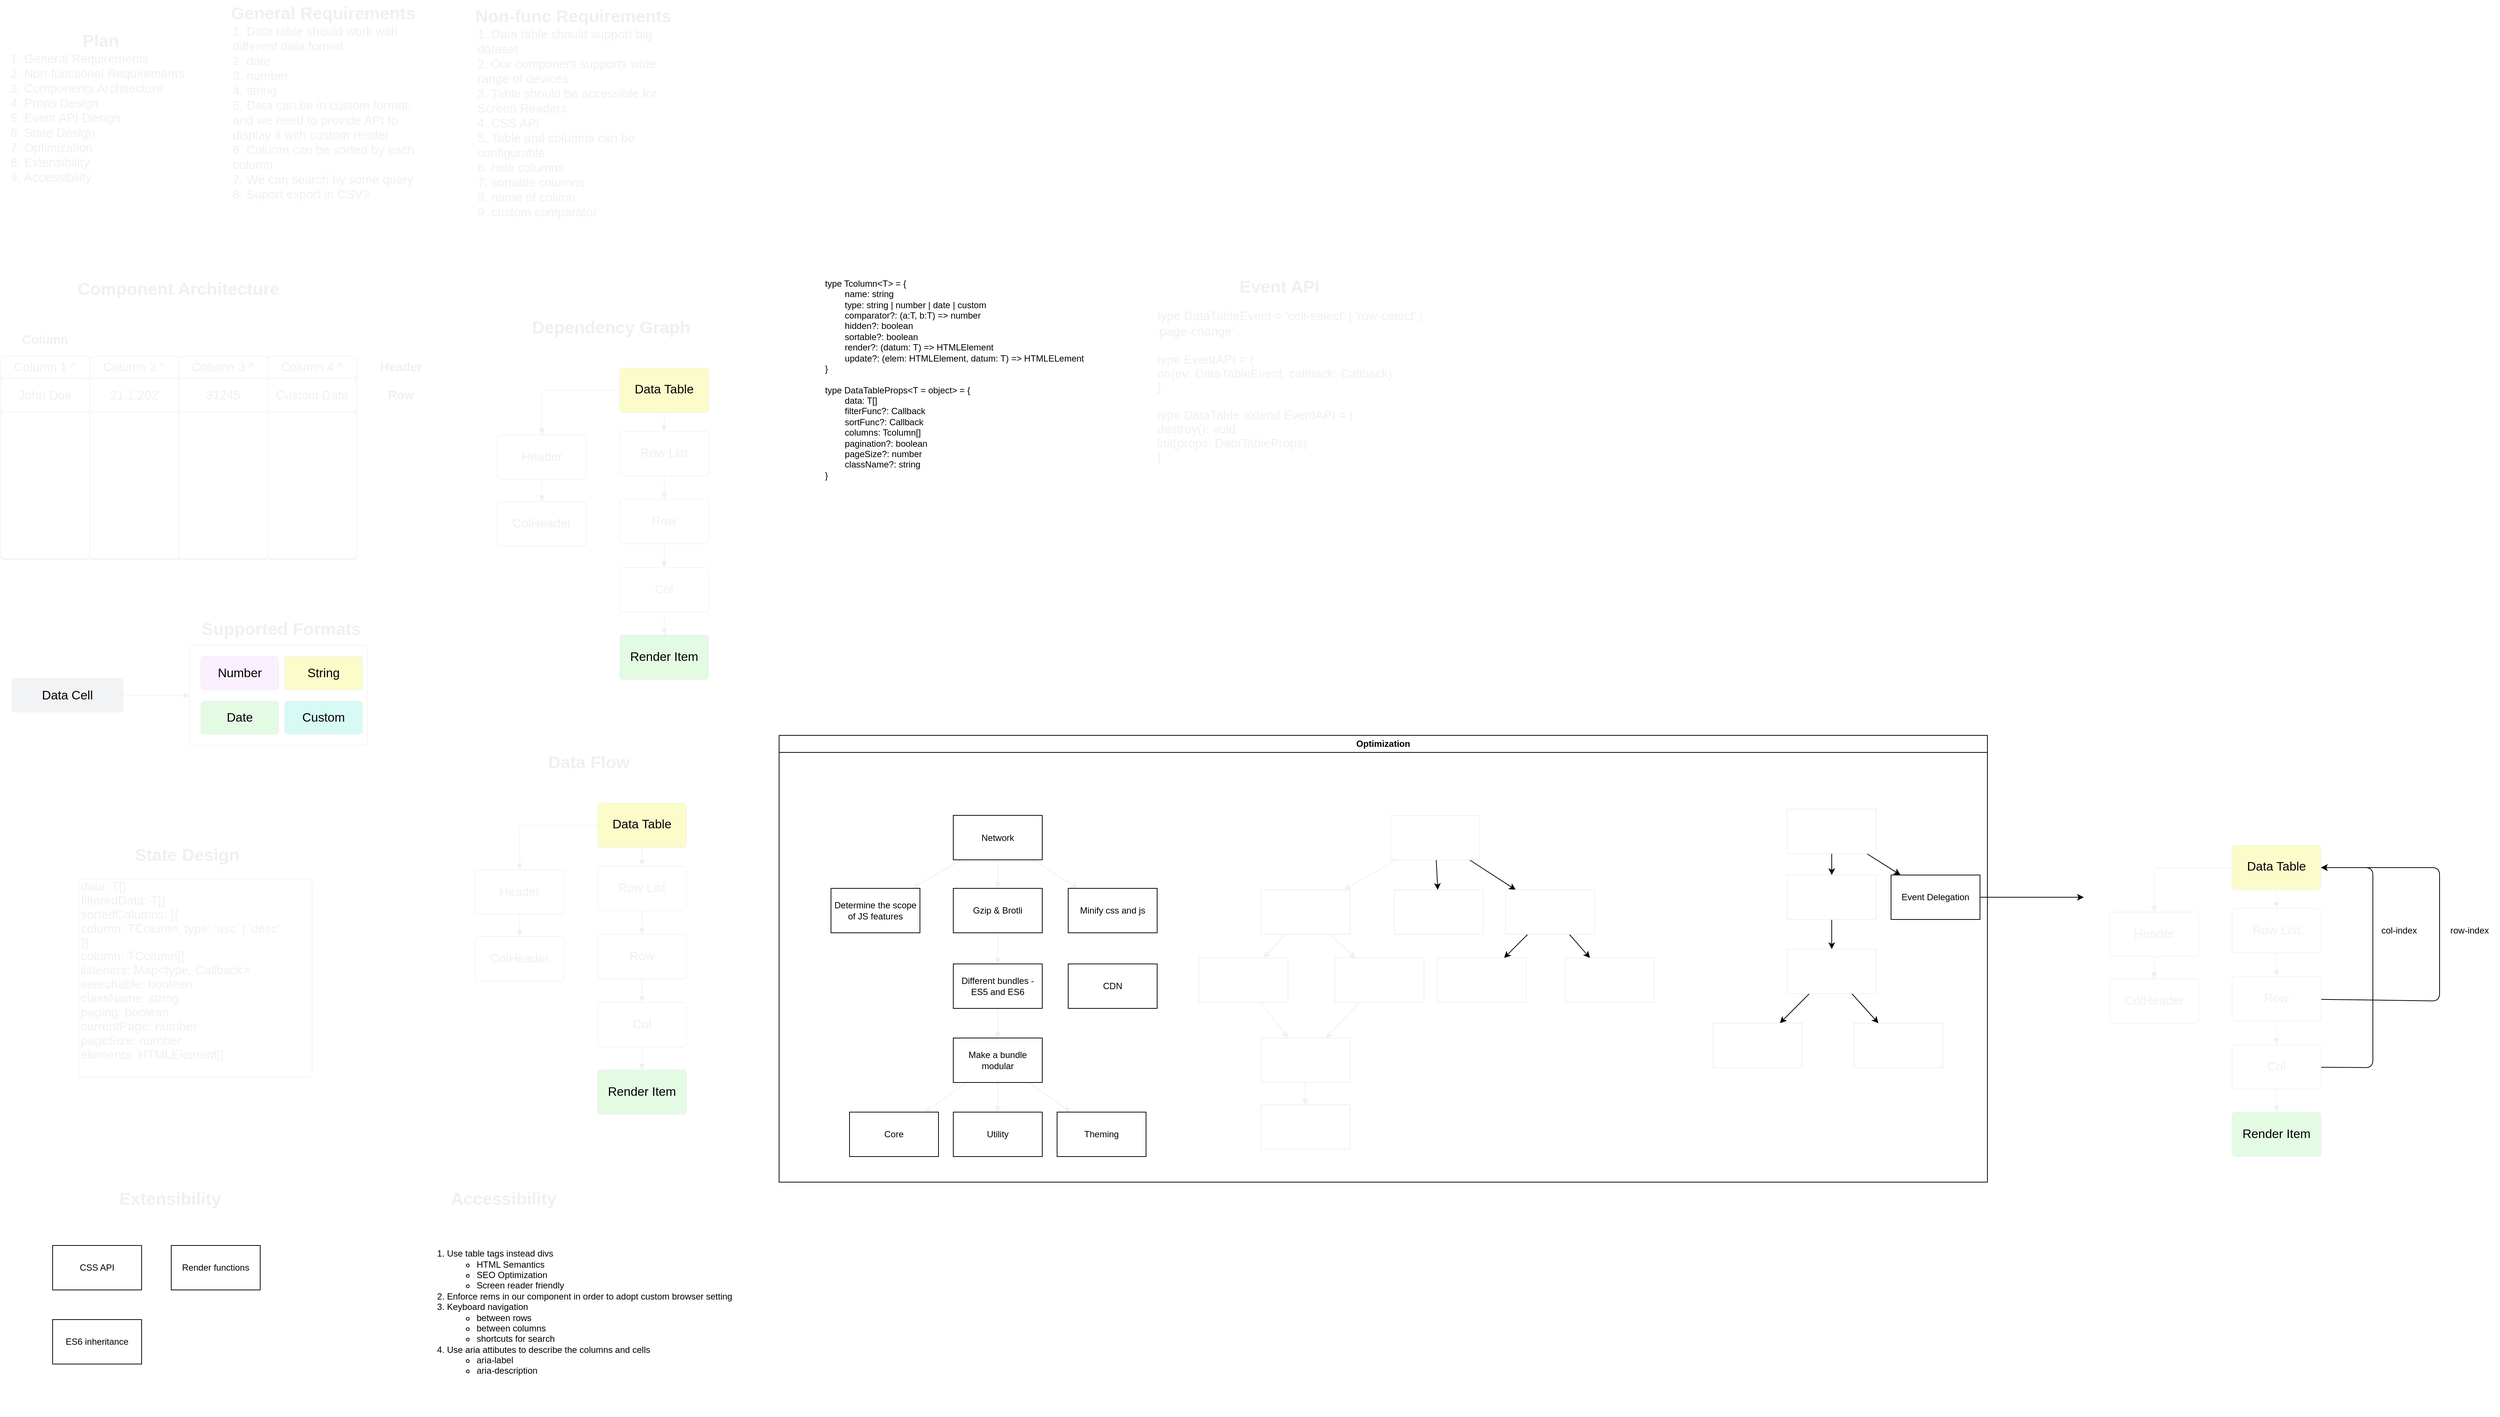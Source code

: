 <mxfile>
    <diagram id="ogoyyhDE2I-2kxU-zsE3" name="Page-1">
        <mxGraphModel dx="2965" dy="2380" grid="1" gridSize="10" guides="1" tooltips="1" connect="0" arrows="1" fold="1" page="0" pageScale="1" pageWidth="850" pageHeight="1100" background="none" math="0" shadow="0">
            <root>
                <mxCell id="0"/>
                <mxCell id="1" parent="0"/>
                <UserObject label="&lt;div style=&quot;display: flex; justify-content: center; text-align: center; align-items: baseline; font-size: 0; line-height: 1.25;margin-top: -2px;&quot;&gt;&lt;span&gt;&lt;span style=&quot;font-size: 23.3px; font-weight: bold;&quot;&gt;Plan&lt;br&gt;&lt;/span&gt;&lt;/span&gt;&lt;/div&gt;&lt;ol style=&quot;margin: 0px; padding-left: 10px;list-style-position: inside; list-style-type:decimal&quot;&gt;&lt;li style=&quot;text-align: left; font-size: 16.7px;&quot;&gt;&lt;span style=&quot;margin-left: 0px;margin-top: -2px;&quot;&gt;&lt;span style=&quot;font-size: 13px;&quot;&gt;&lt;span style=&quot;font-size: 16.7px;&quot;&gt;General Requirements&lt;/span&gt;&lt;/span&gt;&lt;/span&gt;&lt;/li&gt;&lt;li style=&quot;text-align: left; font-size: 16.7px;&quot;&gt;&lt;span style=&quot;margin-left: 0px;margin-top: -2px;&quot;&gt;&lt;span style=&quot;font-size: 16.7px;&quot;&gt;Non-functional Requirements&lt;/span&gt;&lt;/span&gt;&lt;/li&gt;&lt;li style=&quot;text-align: left; font-size: 16.7px;&quot;&gt;&lt;span style=&quot;margin-left: 0px;margin-top: -2px;&quot;&gt;&lt;span style=&quot;font-size: 16.7px;&quot;&gt;Components Architecture&lt;/span&gt;&lt;/span&gt;&lt;/li&gt;&lt;li style=&quot;text-align: left; font-size: 16.7px;&quot;&gt;&lt;span style=&quot;margin-left: 0px;margin-top: -2px;&quot;&gt;&lt;span style=&quot;font-size: 16.7px;&quot;&gt;Props Design&lt;/span&gt;&lt;/span&gt;&lt;/li&gt;&lt;li style=&quot;text-align: left; font-size: 16.7px;&quot;&gt;&lt;span style=&quot;margin-left: 0px;margin-top: -2px;&quot;&gt;&lt;span style=&quot;font-size: 16.7px;&quot;&gt;Event API Design&lt;/span&gt;&lt;/span&gt;&lt;/li&gt;&lt;li style=&quot;text-align: left; font-size: 16.7px;&quot;&gt;&lt;span style=&quot;margin-left: 0px;margin-top: -2px;&quot;&gt;&lt;span style=&quot;font-size: 16.7px;&quot;&gt;State Design&lt;/span&gt;&lt;/span&gt;&lt;/li&gt;&lt;li style=&quot;text-align: left; font-size: 16.7px;&quot;&gt;&lt;span style=&quot;margin-left: 0px;margin-top: -2px;&quot;&gt;&lt;span style=&quot;font-size: 16.7px;&quot;&gt;Optimization&lt;/span&gt;&lt;/span&gt;&lt;/li&gt;&lt;li style=&quot;text-align: left; font-size: 16.7px;&quot;&gt;&lt;span style=&quot;margin-left: 0px;margin-top: -2px;&quot;&gt;&lt;span style=&quot;font-size: 16.7px;&quot;&gt;Extensibility&lt;/span&gt;&lt;/span&gt;&lt;/li&gt;&lt;li style=&quot;text-align: left; font-size: 16.7px;&quot;&gt;&lt;span style=&quot;margin-left: 0px; margin-top: -2px;&quot;&gt;&lt;span style=&quot;font-size: 16.7px;&quot;&gt;Accessibility&lt;/span&gt;&lt;/span&gt;&lt;/li&gt;&lt;/ol&gt;" lucidchartObjectId="rITyN.JlPRVU" id="2">
                    <mxCell style="html=1;overflow=block;blockSpacing=1;whiteSpace=wrap;fontSize=13;spacing=3.8;strokeOpacity=0;fillOpacity=0;rounded=1;absoluteArcSize=1;arcSize=9;fillColor=#ffffff;strokeWidth=0.8;strokeColor=#F0F0F0;fontColor=#F0F0F0;" vertex="1" parent="1">
                        <mxGeometry width="270" height="290" as="geometry"/>
                    </mxCell>
                </UserObject>
                <UserObject label="&lt;div style=&quot;display: flex; justify-content: center; text-align: center; align-items: baseline; font-size: 0; line-height: 1.25;margin-top: -2px;&quot;&gt;&lt;span&gt;&lt;span style=&quot;font-size: 23.3px; font-weight: bold;&quot;&gt;General Requirements&lt;br&gt;&lt;/span&gt;&lt;/span&gt;&lt;/div&gt;&lt;ol style=&quot;margin: 0px; padding-left: 10px;list-style-position: inside; list-style-type:decimal&quot;&gt;&lt;li style=&quot;text-align: left; font-size: 16.7px;&quot;&gt;&lt;span style=&quot;margin-left: 0px;margin-top: -2px;&quot;&gt;&lt;span style=&quot;font-size: 13px;&quot;&gt;&lt;span style=&quot;font-size: 16.7px;&quot;&gt;Data table should work with different data format&lt;/span&gt;&lt;/span&gt;&lt;/span&gt;&lt;/li&gt;&lt;li style=&quot;text-align: left; font-size: 16.7px;&quot;&gt;&lt;span style=&quot;margin-left: 0px;margin-top: -2px;&quot;&gt;&lt;span style=&quot;font-size: 16.7px;&quot;&gt;date&lt;/span&gt;&lt;/span&gt;&lt;/li&gt;&lt;li style=&quot;text-align: left; font-size: 16.7px;&quot;&gt;&lt;span style=&quot;margin-left: 0px;margin-top: -2px;&quot;&gt;&lt;span style=&quot;font-size: 16.7px;&quot;&gt;number&lt;/span&gt;&lt;/span&gt;&lt;/li&gt;&lt;li style=&quot;text-align: left; font-size: 16.7px;&quot;&gt;&lt;span style=&quot;margin-left: 0px;margin-top: -2px;&quot;&gt;&lt;span style=&quot;font-size: 16.7px;&quot;&gt;string&lt;/span&gt;&lt;/span&gt;&lt;/li&gt;&lt;li style=&quot;text-align: left; font-size: 16.7px;&quot;&gt;&lt;span style=&quot;margin-left: 0px;margin-top: -2px;&quot;&gt;&lt;span style=&quot;font-size: 16.7px;&quot;&gt;Data can be in custom format, and we need to provide API to display it with custom render&lt;/span&gt;&lt;/span&gt;&lt;/li&gt;&lt;li style=&quot;text-align: left; font-size: 16.7px;&quot;&gt;&lt;span style=&quot;margin-left: 0px;margin-top: -2px;&quot;&gt;&lt;span style=&quot;font-size: 16.7px;&quot;&gt;Column can be sorted by each column&lt;/span&gt;&lt;/span&gt;&lt;/li&gt;&lt;li style=&quot;text-align: left; font-size: 16.7px;&quot;&gt;&lt;span style=&quot;margin-left: 0px;margin-top: -2px;&quot;&gt;&lt;span style=&quot;font-size: 16.7px;&quot;&gt;We can search by some query&lt;/span&gt;&lt;/span&gt;&lt;/li&gt;&lt;li style=&quot;text-align: left; font-size: 16.7px;&quot;&gt;&lt;span style=&quot;margin-left: 0px; margin-top: -2px;&quot;&gt;&lt;span style=&quot;font-size: 16.7px;&quot;&gt;Suport export in CSV?&lt;/span&gt;&lt;/span&gt;&lt;/li&gt;&lt;/ol&gt;" lucidchartObjectId="DLTyAXLhj-Zs" id="3">
                    <mxCell style="html=1;overflow=block;blockSpacing=1;whiteSpace=wrap;fontSize=13;spacing=3.8;strokeOpacity=0;fillOpacity=0;rounded=1;absoluteArcSize=1;arcSize=9;fillColor=#ffffff;strokeWidth=0.8;strokeColor=#F0F0F0;fontColor=#F0F0F0;" vertex="1" parent="1">
                        <mxGeometry x="300" width="270" height="276" as="geometry"/>
                    </mxCell>
                </UserObject>
                <UserObject label="&lt;div style=&quot;display: flex; justify-content: center; text-align: center; align-items: baseline; font-size: 0; line-height: 1.25;margin-top: -2px;&quot;&gt;&lt;span&gt;&lt;span style=&quot;font-size: 23.3px; font-weight: bold;&quot;&gt;Non-func Requirements&#10;&lt;/span&gt;&lt;/span&gt;&lt;/div&gt;&lt;ol style=&quot;margin: 0px; padding-left: 10px;list-style-position: inside; list-style-type:decimal&quot;&gt;&lt;li style=&quot;text-align: left; font-size: 16.7px;&quot;&gt;&lt;span style=&quot;margin-left: 0px;margin-top: -2px;&quot;&gt;&lt;span style=&quot;font-size: 13px;&quot;&gt;&lt;span style=&quot;font-size: 16.7px;&quot;&gt;Data table should support big dataset&lt;/span&gt;&lt;/span&gt;&lt;/span&gt;&lt;/li&gt;&lt;li style=&quot;text-align: left; font-size: 16.7px;&quot;&gt;&lt;span style=&quot;margin-left: 0px;margin-top: -2px;&quot;&gt;&lt;span style=&quot;font-size: 16.7px;&quot;&gt;Our component supports wide range of devices&lt;/span&gt;&lt;/span&gt;&lt;/li&gt;&lt;li style=&quot;text-align: left; font-size: 16.7px;&quot;&gt;&lt;span style=&quot;margin-left: 0px;margin-top: -2px;&quot;&gt;&lt;span style=&quot;font-size: 16.7px;&quot;&gt;Table should be accessible for Screen Readers&lt;/span&gt;&lt;/span&gt;&lt;/li&gt;&lt;li style=&quot;text-align: left; font-size: 16.7px;&quot;&gt;&lt;span style=&quot;margin-left: 0px;margin-top: -2px;&quot;&gt;&lt;span style=&quot;font-size: 16.7px;&quot;&gt;CSS API&lt;/span&gt;&lt;/span&gt;&lt;/li&gt;&lt;li style=&quot;text-align: left; font-size: 16.7px;&quot;&gt;&lt;span style=&quot;margin-left: 0px;margin-top: -2px;&quot;&gt;&lt;span style=&quot;font-size: 16.7px;&quot;&gt;Table and columns can be configurable&lt;/span&gt;&lt;/span&gt;&lt;/li&gt;&lt;li style=&quot;text-align: left; font-size: 16.7px;&quot;&gt;&lt;span style=&quot;margin-left: 0px;margin-top: -2px;&quot;&gt;&lt;span style=&quot;font-size: 16.7px;&quot;&gt;hide columns&lt;/span&gt;&lt;/span&gt;&lt;/li&gt;&lt;li style=&quot;text-align: left; font-size: 16.7px;&quot;&gt;&lt;span style=&quot;margin-left: 0px;margin-top: -2px;&quot;&gt;&lt;span style=&quot;font-size: 16.7px;&quot;&gt;sortable columns&lt;/span&gt;&lt;/span&gt;&lt;/li&gt;&lt;li style=&quot;text-align: left; font-size: 16.7px;&quot;&gt;&lt;span style=&quot;margin-left: 0px;margin-top: -2px;&quot;&gt;&lt;span style=&quot;font-size: 16.7px;&quot;&gt;name of colimn&lt;/span&gt;&lt;/span&gt;&lt;/li&gt;&lt;li style=&quot;text-align: left; font-size: 16.7px;&quot;&gt;&lt;span style=&quot;margin-left: 0px;margin-top: -2px;&quot;&gt;&lt;span style=&quot;font-size: 16.7px;&quot;&gt;custom comparator&lt;/span&gt;&lt;/span&gt;&lt;/li&gt;&lt;/ol&gt;" lucidchartObjectId="kOTyEbuTzIc." id="4">
                    <mxCell style="html=1;overflow=block;blockSpacing=1;whiteSpace=wrap;fontSize=13;spacing=3.8;strokeOpacity=0;fillOpacity=0;rounded=1;absoluteArcSize=1;arcSize=9;fillColor=#ffffff;strokeWidth=0.8;strokeColor=#F0F0F0;fontColor=#F0F0F0;" vertex="1" parent="1">
                        <mxGeometry x="630" width="285" height="304" as="geometry"/>
                    </mxCell>
                </UserObject>
                <UserObject label="Dependency Graph" lucidchartObjectId="MZTyiE0OZGF2" id="6">
                    <mxCell style="html=1;overflow=block;blockSpacing=1;whiteSpace=wrap;fontSize=23.3;fontColor=#F0F0F0;fontStyle=1;spacing=0;fillColor=none;strokeWidth=1.5;strokeColor=none;" vertex="1" parent="1">
                        <mxGeometry x="715" y="418" width="217" height="45" as="geometry"/>
                    </mxCell>
                </UserObject>
                <UserObject label="Component Architecture" lucidchartObjectId="HSTy0Fx8yfKl" id="8">
                    <mxCell style="html=1;overflow=block;blockSpacing=1;whiteSpace=wrap;fontSize=23.3;fontColor=#F0F0F0;fontStyle=1;spacing=3.8;strokeOpacity=0;fillOpacity=0;rounded=1;absoluteArcSize=1;arcSize=9;fillColor=#ffffff;strokeWidth=0.8;strokeColor=#F0F0F0;" vertex="1" parent="1">
                        <mxGeometry x="90" y="357" width="300" height="63" as="geometry"/>
                    </mxCell>
                </UserObject>
                <UserObject label="" lucidchartObjectId="nTTyHb7aippN" id="9">
                    <mxCell style="html=1;overflow=block;blockSpacing=1;whiteSpace=wrap;fontSize=13;spacing=9;strokeColor=#F0F0F0;strokeOpacity=100;rounded=1;absoluteArcSize=1;arcSize=9;strokeWidth=0.8;fontColor=#F0F0F0;" vertex="1" parent="1">
                        <mxGeometry y="484" width="480" height="270" as="geometry"/>
                    </mxCell>
                </UserObject>
                <UserObject label="Column 1 ^" lucidchartObjectId="DTTyAyvfERvB" id="10">
                    <mxCell style="html=1;overflow=block;blockSpacing=1;whiteSpace=wrap;fontSize=16.7;fontColor=#F0F0F0;spacing=3.8;strokeColor=#F0F0F0;strokeOpacity=100;rounded=1;absoluteArcSize=1;arcSize=9;strokeWidth=0.8;" vertex="1" parent="1">
                        <mxGeometry y="480" width="120" height="30" as="geometry"/>
                    </mxCell>
                </UserObject>
                <UserObject label="Column 2 ^" lucidchartObjectId="STTyb4T6pfO4" id="11">
                    <mxCell style="html=1;overflow=block;blockSpacing=1;whiteSpace=wrap;fontSize=16.7;fontColor=#F0F0F0;spacing=3.8;strokeColor=#F0F0F0;strokeOpacity=100;rounded=1;absoluteArcSize=1;arcSize=9;strokeWidth=0.8;" vertex="1" parent="1">
                        <mxGeometry x="120" y="480" width="120" height="30" as="geometry"/>
                    </mxCell>
                </UserObject>
                <UserObject label="Column 3 ^" lucidchartObjectId="UTTyirnpiHp9" id="12">
                    <mxCell style="html=1;overflow=block;blockSpacing=1;whiteSpace=wrap;fontSize=16.7;fontColor=#F0F0F0;spacing=3.8;strokeColor=#F0F0F0;strokeOpacity=100;rounded=1;absoluteArcSize=1;arcSize=9;strokeWidth=0.8;" vertex="1" parent="1">
                        <mxGeometry x="240" y="480" width="120" height="30" as="geometry"/>
                    </mxCell>
                </UserObject>
                <UserObject label="Column 4 ^" lucidchartObjectId="WTTya9ZtijyU" id="13">
                    <mxCell style="html=1;overflow=block;blockSpacing=1;whiteSpace=wrap;fontSize=16.7;fontColor=#F0F0F0;spacing=3.8;strokeColor=#F0F0F0;strokeOpacity=100;rounded=1;absoluteArcSize=1;arcSize=9;strokeWidth=0.8;" vertex="1" parent="1">
                        <mxGeometry x="360" y="480" width="120" height="30" as="geometry"/>
                    </mxCell>
                </UserObject>
                <UserObject label="John Doe" lucidchartObjectId="5TTyQR0JdqFm" id="14">
                    <mxCell style="html=1;overflow=block;blockSpacing=1;whiteSpace=wrap;fontSize=16.7;fontColor=#F0F0F0;spacing=3.8;strokeColor=#F0F0F0;strokeOpacity=100;rounded=1;absoluteArcSize=1;arcSize=9;strokeWidth=0.8;" vertex="1" parent="1">
                        <mxGeometry y="510" width="120" height="45" as="geometry"/>
                    </mxCell>
                </UserObject>
                <UserObject label="21.1.202" lucidchartObjectId="5TTyEKNQC~lo" id="15">
                    <mxCell style="html=1;overflow=block;blockSpacing=1;whiteSpace=wrap;fontSize=16.7;fontColor=#F0F0F0;spacing=3.8;strokeColor=#F0F0F0;strokeOpacity=100;rounded=1;absoluteArcSize=1;arcSize=9;strokeWidth=0.8;" vertex="1" parent="1">
                        <mxGeometry x="120" y="510" width="120" height="45" as="geometry"/>
                    </mxCell>
                </UserObject>
                <UserObject label="31245" lucidchartObjectId="5TTyBWKTb15V" id="16">
                    <mxCell style="html=1;overflow=block;blockSpacing=1;whiteSpace=wrap;fontSize=16.7;fontColor=#F0F0F0;spacing=3.8;strokeColor=#F0F0F0;strokeOpacity=100;rounded=1;absoluteArcSize=1;arcSize=9;strokeWidth=0.8;" vertex="1" parent="1">
                        <mxGeometry x="240" y="510" width="120" height="45" as="geometry"/>
                    </mxCell>
                </UserObject>
                <UserObject label="Custom Data" lucidchartObjectId="5TTyyODptI55" id="17">
                    <mxCell style="html=1;overflow=block;blockSpacing=1;whiteSpace=wrap;fontSize=16.7;fontColor=#F0F0F0;spacing=3.8;strokeColor=#F0F0F0;strokeOpacity=100;rounded=1;absoluteArcSize=1;arcSize=9;strokeWidth=0.8;" vertex="1" parent="1">
                        <mxGeometry x="360" y="510" width="120" height="45" as="geometry"/>
                    </mxCell>
                </UserObject>
                <UserObject label="Column" lucidchartObjectId="VVTy_RD33a6l" id="18">
                    <mxCell style="html=1;overflow=block;blockSpacing=1;whiteSpace=wrap;fontSize=16.7;fontColor=#F0F0F0;fontStyle=1;spacing=3.8;strokeOpacity=0;fillOpacity=0;rounded=1;absoluteArcSize=1;arcSize=9;fillColor=#ffffff;strokeWidth=0.8;strokeColor=#F0F0F0;" vertex="1" parent="1">
                        <mxGeometry y="435" width="120" height="45" as="geometry"/>
                    </mxCell>
                </UserObject>
                <UserObject label="Header" lucidchartObjectId="dWTyd5ejm1xR" id="19">
                    <mxCell style="html=1;overflow=block;blockSpacing=1;whiteSpace=wrap;fontSize=16.7;fontColor=#F0F0F0;fontStyle=1;spacing=3.8;strokeOpacity=0;fillOpacity=0;rounded=1;absoluteArcSize=1;arcSize=9;fillColor=#ffffff;strokeWidth=0.8;strokeColor=#F0F0F0;" vertex="1" parent="1">
                        <mxGeometry x="480" y="480" width="120" height="30" as="geometry"/>
                    </mxCell>
                </UserObject>
                <UserObject label="Row" lucidchartObjectId="AWTylss892R3" id="20">
                    <mxCell style="html=1;overflow=block;blockSpacing=1;whiteSpace=wrap;fontSize=16.7;fontColor=#F0F0F0;fontStyle=1;spacing=3.8;strokeOpacity=0;fillOpacity=0;rounded=1;absoluteArcSize=1;arcSize=9;fillColor=#ffffff;strokeWidth=0.8;strokeColor=#F0F0F0;" vertex="1" parent="1">
                        <mxGeometry x="480" y="510" width="120" height="45" as="geometry"/>
                    </mxCell>
                </UserObject>
                <UserObject label="" lucidchartObjectId="8WTyLutsYJjE" id="21">
                    <mxCell style="html=1;overflow=block;blockSpacing=1;whiteSpace=wrap;fontSize=13;spacing=9;strokeColor=#F0F0F0;strokeOpacity=100;rounded=1;absoluteArcSize=1;arcSize=9;strokeWidth=0.8;fontColor=#F0F0F0;" vertex="1" parent="1">
                        <mxGeometry y="555" width="120" height="198" as="geometry"/>
                    </mxCell>
                </UserObject>
                <UserObject label="" lucidchartObjectId="cXTyNzSESRqm" id="22">
                    <mxCell style="html=1;overflow=block;blockSpacing=1;whiteSpace=wrap;fontSize=13;spacing=9;strokeColor=#F0F0F0;strokeOpacity=100;rounded=1;absoluteArcSize=1;arcSize=9;strokeWidth=0.8;fontColor=#F0F0F0;" vertex="1" parent="1">
                        <mxGeometry x="120" y="555" width="120" height="198" as="geometry"/>
                    </mxCell>
                </UserObject>
                <UserObject label="" lucidchartObjectId="dXTyeZ2yft-a" id="23">
                    <mxCell style="html=1;overflow=block;blockSpacing=1;whiteSpace=wrap;fontSize=13;spacing=9;strokeColor=#F0F0F0;strokeOpacity=100;rounded=1;absoluteArcSize=1;arcSize=9;strokeWidth=0.8;fontColor=#F0F0F0;" vertex="1" parent="1">
                        <mxGeometry x="240" y="555" width="120" height="198" as="geometry"/>
                    </mxCell>
                </UserObject>
                <UserObject label="" lucidchartObjectId="eXTy6nVCr2nV" id="24">
                    <mxCell style="html=1;overflow=block;blockSpacing=1;whiteSpace=wrap;fontSize=13;spacing=9;strokeColor=#F0F0F0;strokeOpacity=100;rounded=1;absoluteArcSize=1;arcSize=9;strokeWidth=0.8;fontColor=#F0F0F0;" vertex="1" parent="1">
                        <mxGeometry x="360" y="555" width="120" height="198" as="geometry"/>
                    </mxCell>
                </UserObject>
                <UserObject label="Data Cell" lucidchartObjectId="HXTyuGsq9ARs" id="25">
                    <mxCell style="html=1;overflow=block;blockSpacing=1;whiteSpace=wrap;fontSize=16.7;fontColor=#000000;spacing=3.8;strokeColor=#F0F0F0;strokeOpacity=100;fillOpacity=100;rounded=1;absoluteArcSize=1;arcSize=9;fillColor=#f2f3f5;strokeWidth=0.8;" vertex="1" parent="1">
                        <mxGeometry x="15" y="915" width="150" height="45" as="geometry"/>
                    </mxCell>
                </UserObject>
                <UserObject label="" lucidchartObjectId="WXTyVm2tV_hW" id="26">
                    <mxCell style="html=1;overflow=block;blockSpacing=1;whiteSpace=wrap;fontSize=13;spacing=3.8;strokeColor=#F0F0F0;strokeOpacity=100;rounded=1;absoluteArcSize=1;arcSize=9;strokeWidth=0.8;fontColor=#000000;" vertex="1" parent="1">
                        <mxGeometry x="255" y="870" width="240" height="135" as="geometry"/>
                    </mxCell>
                </UserObject>
                <UserObject label="" lucidchartObjectId="_XTyC33jZaPE" id="27">
                    <mxCell style="html=1;jettySize=18;whiteSpace=wrap;fontSize=13;strokeColor=#F0F0F0;strokeOpacity=100;strokeWidth=0.8;rounded=1;arcSize=12;edgeStyle=orthogonalEdgeStyle;startArrow=none;endArrow=block;endFill=1;exitX=1.002;exitY=0.5;exitPerimeter=0;entryX=-0.002;entryY=0.5;entryPerimeter=0;fontColor=#000000;" edge="1" parent="1" source="25" target="26">
                        <mxGeometry width="100" height="100" relative="1" as="geometry">
                            <Array as="points"/>
                        </mxGeometry>
                    </mxCell>
                </UserObject>
                <UserObject label="Number" lucidchartObjectId="OYTyBaynGu9b" id="28">
                    <mxCell style="html=1;overflow=block;blockSpacing=1;whiteSpace=wrap;fontSize=16.7;fontColor=#000000;spacing=3.8;strokeColor=#F0F0F0;strokeOpacity=100;fillOpacity=100;rounded=1;absoluteArcSize=1;arcSize=9;fillColor=#fbf0ff;strokeWidth=0.8;" vertex="1" parent="1">
                        <mxGeometry x="270" y="885" width="105" height="45" as="geometry"/>
                    </mxCell>
                </UserObject>
                <UserObject label="String" lucidchartObjectId="SYTyoWV_iCxr" id="29">
                    <mxCell style="html=1;overflow=block;blockSpacing=1;whiteSpace=wrap;fontSize=16.7;fontColor=#000000;spacing=3.8;strokeColor=#F0F0F0;strokeOpacity=100;fillOpacity=100;rounded=1;absoluteArcSize=1;arcSize=9;fillColor=#fcfcca;strokeWidth=0.8;" vertex="1" parent="1">
                        <mxGeometry x="383" y="885" width="105" height="45" as="geometry"/>
                    </mxCell>
                </UserObject>
                <UserObject label="Date" lucidchartObjectId="TYTyZHybrPk2" id="30">
                    <mxCell style="html=1;overflow=block;blockSpacing=1;whiteSpace=wrap;fontSize=16.7;fontColor=#000000;spacing=3.8;strokeColor=#F0F0F0;strokeOpacity=100;fillOpacity=100;rounded=1;absoluteArcSize=1;arcSize=9;fillColor=#e3fae3;strokeWidth=0.8;" vertex="1" parent="1">
                        <mxGeometry x="270" y="945" width="105" height="45" as="geometry"/>
                    </mxCell>
                </UserObject>
                <UserObject label="Custom" lucidchartObjectId="VYTy~4M2mLFF" id="31">
                    <mxCell style="html=1;overflow=block;blockSpacing=1;whiteSpace=wrap;fontSize=16.7;fontColor=#000000;spacing=3.8;strokeColor=#F0F0F0;strokeOpacity=100;fillOpacity=100;rounded=1;absoluteArcSize=1;arcSize=9;fillColor=#d7faf5;strokeWidth=0.8;" vertex="1" parent="1">
                        <mxGeometry x="383" y="945" width="105" height="45" as="geometry"/>
                    </mxCell>
                </UserObject>
                <UserObject label="&lt;div style=&quot;display: flex; justify-content: center; text-align: center; align-items: baseline; font-size: 0; line-height: 1.25;margin-top: -2px;&quot;&gt;&lt;span&gt;&lt;span style=&quot;font-size: 16.7px;&quot;&gt;Data Table&lt;/span&gt;&lt;span style=&quot;font-size: 16px;&quot;&gt; &lt;/span&gt;&lt;/span&gt;&lt;/div&gt;" lucidchartObjectId="4ZTyRbpNqqgS" id="32">
                    <mxCell style="html=1;overflow=block;blockSpacing=1;whiteSpace=wrap;fontSize=13;spacing=9;strokeColor=#F0F0F0;strokeOpacity=100;fillOpacity=100;rounded=1;absoluteArcSize=1;arcSize=9;fillColor=#fcfcca;strokeWidth=0.8;fontColor=#000000;" vertex="1" parent="1">
                        <mxGeometry x="835" y="496" width="120" height="60" as="geometry"/>
                    </mxCell>
                </UserObject>
                <UserObject label="Row List" lucidchartObjectId="g0Tyhj5.HUOo" id="33">
                    <mxCell style="html=1;overflow=block;blockSpacing=1;whiteSpace=wrap;fontSize=16.7;fontColor=#F0F0F0;spacing=9;strokeColor=#F0F0F0;strokeOpacity=100;rounded=1;absoluteArcSize=1;arcSize=9;strokeWidth=0.8;" vertex="1" parent="1">
                        <mxGeometry x="835" y="581" width="120" height="60" as="geometry"/>
                    </mxCell>
                </UserObject>
                <UserObject label="Row" lucidchartObjectId="l0TyG.ikbSdD" id="34">
                    <mxCell style="html=1;overflow=block;blockSpacing=1;whiteSpace=wrap;fontSize=16.7;fontColor=#F0F0F0;spacing=9;strokeColor=#F0F0F0;strokeOpacity=100;rounded=1;absoluteArcSize=1;arcSize=9;strokeWidth=0.8;" vertex="1" parent="1">
                        <mxGeometry x="835" y="673" width="120" height="60" as="geometry"/>
                    </mxCell>
                </UserObject>
                <UserObject label="Col" lucidchartObjectId="O0Tyy__Ui4fh" id="35">
                    <mxCell style="html=1;overflow=block;blockSpacing=1;whiteSpace=wrap;fontSize=16.7;fontColor=#F0F0F0;spacing=9;strokeColor=#F0F0F0;strokeOpacity=100;rounded=1;absoluteArcSize=1;arcSize=9;strokeWidth=0.8;" vertex="1" parent="1">
                        <mxGeometry x="835" y="765" width="120" height="60" as="geometry"/>
                    </mxCell>
                </UserObject>
                <UserObject label="Render Item" lucidchartObjectId="U0TyJV0Ra4RY" id="36">
                    <mxCell style="html=1;overflow=block;blockSpacing=1;whiteSpace=wrap;fontSize=16.7;fontColor=#000000;spacing=9;strokeColor=#F0F0F0;strokeOpacity=100;fillOpacity=100;rounded=1;absoluteArcSize=1;arcSize=9;fillColor=#e3fae3;strokeWidth=0.8;" vertex="1" parent="1">
                        <mxGeometry x="835" y="856" width="120" height="60" as="geometry"/>
                    </mxCell>
                </UserObject>
                <UserObject label="Header" lucidchartObjectId="40Ty3ZysmMlf" id="37">
                    <mxCell style="html=1;overflow=block;blockSpacing=1;whiteSpace=wrap;fontSize=16.7;fontColor=#F0F0F0;spacing=9;strokeColor=#F0F0F0;strokeOpacity=100;rounded=1;absoluteArcSize=1;arcSize=9;strokeWidth=0.8;" vertex="1" parent="1">
                        <mxGeometry x="670" y="586" width="120" height="60" as="geometry"/>
                    </mxCell>
                </UserObject>
                <UserObject label="ColHeader" lucidchartObjectId="-0TyXtkafbFb" id="38">
                    <mxCell style="html=1;overflow=block;blockSpacing=1;whiteSpace=wrap;fontSize=16.7;fontColor=#F0F0F0;spacing=9;strokeColor=#F0F0F0;strokeOpacity=100;rounded=1;absoluteArcSize=1;arcSize=9;strokeWidth=0.8;" vertex="1" parent="1">
                        <mxGeometry x="670" y="676" width="120" height="60" as="geometry"/>
                    </mxCell>
                </UserObject>
                <UserObject label="" lucidchartObjectId="f1TyUqqFi1vV" id="39">
                    <mxCell style="html=1;jettySize=18;whiteSpace=wrap;fontSize=13;strokeColor=#F0F0F0;strokeOpacity=100;strokeWidth=0.8;rounded=1;arcSize=12;edgeStyle=orthogonalEdgeStyle;startArrow=none;endArrow=block;endFill=1;exitX=-0.003;exitY=0.5;exitPerimeter=0;entryX=0.5;entryY=-0.006;entryPerimeter=0;fontColor=#F0F0F0;" edge="1" parent="1" source="32" target="37">
                        <mxGeometry width="100" height="100" relative="1" as="geometry">
                            <Array as="points"/>
                        </mxGeometry>
                    </mxCell>
                </UserObject>
                <UserObject label="" lucidchartObjectId="g1Ty4~is5~am" id="40">
                    <mxCell style="html=1;jettySize=18;whiteSpace=wrap;fontSize=13;strokeColor=#F0F0F0;strokeOpacity=100;strokeWidth=0.8;rounded=1;arcSize=12;edgeStyle=orthogonalEdgeStyle;startArrow=none;endArrow=block;endFill=1;exitX=0.5;exitY=1.006;exitPerimeter=0;entryX=0.5;entryY=-0.006;entryPerimeter=0;fontColor=#F0F0F0;" edge="1" parent="1" source="37" target="38">
                        <mxGeometry width="100" height="100" relative="1" as="geometry">
                            <Array as="points"/>
                        </mxGeometry>
                    </mxCell>
                </UserObject>
                <UserObject label="" lucidchartObjectId="i1TydXt-n-A6" id="41">
                    <mxCell style="html=1;jettySize=18;whiteSpace=wrap;fontSize=13;strokeColor=#F0F0F0;strokeOpacity=100;strokeWidth=0.8;rounded=1;arcSize=12;edgeStyle=orthogonalEdgeStyle;startArrow=none;endArrow=block;endFill=1;exitX=0.5;exitY=1.006;exitPerimeter=0;entryX=0.5;entryY=-0.006;entryPerimeter=0;fontColor=#F0F0F0;" edge="1" parent="1" source="32" target="33">
                        <mxGeometry width="100" height="100" relative="1" as="geometry">
                            <Array as="points"/>
                        </mxGeometry>
                    </mxCell>
                </UserObject>
                <UserObject label="" lucidchartObjectId="k1TyUyj5ctxP" id="42">
                    <mxCell style="html=1;jettySize=18;whiteSpace=wrap;fontSize=13;strokeColor=#F0F0F0;strokeOpacity=100;strokeWidth=0.8;rounded=1;arcSize=12;edgeStyle=orthogonalEdgeStyle;startArrow=none;endArrow=block;endFill=1;exitX=0.5;exitY=1.006;exitPerimeter=0;entryX=0.5;entryY=-0.006;entryPerimeter=0;fontColor=#F0F0F0;" edge="1" parent="1" source="33" target="34">
                        <mxGeometry width="100" height="100" relative="1" as="geometry">
                            <Array as="points"/>
                        </mxGeometry>
                    </mxCell>
                </UserObject>
                <UserObject label="" lucidchartObjectId="m1Ty1HRpF1bf" id="43">
                    <mxCell style="html=1;jettySize=18;whiteSpace=wrap;fontSize=13;strokeColor=#F0F0F0;strokeOpacity=100;strokeWidth=0.8;rounded=1;arcSize=12;edgeStyle=orthogonalEdgeStyle;startArrow=none;endArrow=block;endFill=1;exitX=0.5;exitY=1.006;exitPerimeter=0;entryX=0.5;entryY=-0.006;entryPerimeter=0;fontColor=#F0F0F0;" edge="1" parent="1" source="34" target="35">
                        <mxGeometry width="100" height="100" relative="1" as="geometry">
                            <Array as="points"/>
                        </mxGeometry>
                    </mxCell>
                </UserObject>
                <UserObject label="" lucidchartObjectId="n1Tyc2hZm~WA" id="44">
                    <mxCell style="html=1;jettySize=18;whiteSpace=wrap;fontSize=13;strokeColor=#F0F0F0;strokeOpacity=100;strokeWidth=0.8;rounded=1;arcSize=12;edgeStyle=orthogonalEdgeStyle;startArrow=none;endArrow=block;endFill=1;exitX=0.5;exitY=1.006;exitPerimeter=0;entryX=0.5;entryY=-0.006;entryPerimeter=0;fontColor=#F0F0F0;" edge="1" parent="1" source="35" target="36">
                        <mxGeometry width="100" height="100" relative="1" as="geometry">
                            <Array as="points"/>
                        </mxGeometry>
                    </mxCell>
                </UserObject>
                <UserObject label="Props" lucidchartObjectId="n3TykEIQ7HvR" id="45">
                    <mxCell style="html=1;overflow=block;blockSpacing=1;whiteSpace=wrap;fontSize=23.3;fontColor=#F0F0F0;fontStyle=1;spacing=3.8;strokeOpacity=0;fillOpacity=0;rounded=1;absoluteArcSize=1;arcSize=9;fillColor=#000000;strokeWidth=0.8;strokeColor=#F0F0F0;" vertex="1" parent="1">
                        <mxGeometry x="1155" y="357" width="300" height="63" as="geometry"/>
                    </mxCell>
                </UserObject>
                <UserObject label="&lt;div style=&quot;display: flex; justify-content: flex-start; text-align: left; align-items: baseline; font-size: 0; line-height: 1.25;margin-top: -2px;&quot;&gt;&lt;span&gt;&lt;span style=&quot;font-size: 16.7px;&quot;&gt;type DataTableEvent = 'cell-select' | 'row-celect' | 'page-change'&#10;&lt;/span&gt;&lt;/span&gt;&lt;/div&gt;&lt;div style=&quot;display: flex; justify-content: flex-start; text-align: left; align-items: baseline; font-size: 0; line-height: 1.25;margin-top: -2px;&quot;&gt;&lt;span&gt;&lt;span style=&quot;font-size: 16.7px;&quot;&gt;&#10;&lt;/span&gt;&lt;/span&gt;&lt;/div&gt;&lt;div style=&quot;display: flex; justify-content: flex-start; text-align: left; align-items: baseline; font-size: 0; line-height: 1.25;margin-top: -2px;&quot;&gt;&lt;span&gt;&lt;span style=&quot;font-size: 16.7px;&quot;&gt;type EventAPI = {&#10;&lt;/span&gt;&lt;/span&gt;&lt;/div&gt;&lt;div style=&quot;display: flex; justify-content: flex-start; text-align: left; align-items: baseline; font-size: 0; line-height: 1.25;margin-top: -2px;&quot;&gt;&lt;span&gt;&lt;span style=&quot;font-size: 16.7px;&quot;&gt;&#9;on(ev: DataTableEvent, callback: Callback)&#10;&lt;/span&gt;&lt;/span&gt;&lt;/div&gt;&lt;div style=&quot;display: flex; justify-content: flex-start; text-align: left; align-items: baseline; font-size: 0; line-height: 1.25;margin-top: -2px;&quot;&gt;&lt;span&gt;&lt;span style=&quot;font-size: 16.7px;&quot;&gt;}&#10;&lt;/span&gt;&lt;/span&gt;&lt;/div&gt;&lt;div style=&quot;display: flex; justify-content: flex-start; text-align: left; align-items: baseline; font-size: 0; line-height: 1.25;margin-top: -2px;&quot;&gt;&lt;span&gt;&lt;span style=&quot;font-size: 16.7px;&quot;&gt;&#10;&lt;/span&gt;&lt;/span&gt;&lt;/div&gt;&lt;div style=&quot;display: flex; justify-content: flex-start; text-align: left; align-items: baseline; font-size: 0; line-height: 1.25;margin-top: -2px;&quot;&gt;&lt;span&gt;&lt;span style=&quot;font-size: 16.7px;&quot;&gt;type DataTable extend EventAPI = {&#10;&lt;/span&gt;&lt;/span&gt;&lt;/div&gt;&lt;div style=&quot;display: flex; justify-content: flex-start; text-align: left; align-items: baseline; font-size: 0; line-height: 1.25;margin-top: -2px;&quot;&gt;&lt;span&gt;&lt;span style=&quot;font-size: 16.7px;&quot;&gt;&#9;destroy(): void&#10;&lt;/span&gt;&lt;/span&gt;&lt;/div&gt;&lt;div style=&quot;display: flex; justify-content: flex-start; text-align: left; align-items: baseline; font-size: 0; line-height: 1.25;margin-top: -2px;&quot;&gt;&lt;span&gt;&lt;span style=&quot;font-size: 16.7px;&quot;&gt;&#9;init(props: DataTableProps)&#10;&lt;/span&gt;&lt;/span&gt;&lt;/div&gt;&lt;div style=&quot;display: flex; justify-content: flex-start; text-align: left; align-items: baseline; font-size: 0; line-height: 1.25;margin-top: -2px;&quot;&gt;&lt;span&gt;&lt;span style=&quot;font-size: 16.7px;&quot;&gt;}&lt;/span&gt;&lt;/span&gt;&lt;/div&gt;" lucidchartObjectId="0lUy.uI3EO~1" id="46">
                    <mxCell style="html=1;overflow=block;blockSpacing=1;whiteSpace=wrap;fontSize=13;spacing=0;verticalAlign=top;fillColor=none;strokeWidth=1.5;strokeColor=none;fontColor=#F0F0F0;" vertex="1" parent="1">
                        <mxGeometry x="1560" y="418" width="378" height="345" as="geometry"/>
                    </mxCell>
                </UserObject>
                <UserObject label="Event API" lucidchartObjectId="0lUy4BfP66Cw" id="47">
                    <mxCell style="html=1;overflow=block;blockSpacing=1;whiteSpace=wrap;fontSize=23.3;fontColor=#F0F0F0;fontStyle=1;spacing=3.8;strokeOpacity=0;fillOpacity=0;rounded=1;absoluteArcSize=1;arcSize=9;fillColor=none;strokeWidth=0.8;strokeColor=#F0F0F0;" vertex="1" parent="1">
                        <mxGeometry x="1575" y="354" width="300" height="63" as="geometry"/>
                    </mxCell>
                </UserObject>
                <UserObject label="&lt;div style=&quot;display: flex; justify-content: flex-start; text-align: left; align-items: baseline; font-size: 0; line-height: 1.25;margin-top: -2px;&quot;&gt;&lt;span&gt;&lt;span style=&quot;font-size: 16.7px;&quot;&gt;data: T[]&#10;&lt;/span&gt;&lt;/span&gt;&lt;/div&gt;&lt;div style=&quot;display: flex; justify-content: flex-start; text-align: left; align-items: baseline; font-size: 0; line-height: 1.25;margin-top: -2px;&quot;&gt;&lt;span&gt;&lt;span style=&quot;font-size: 16.7px;&quot;&gt;filteredData: T[]&#10;&lt;/span&gt;&lt;/span&gt;&lt;/div&gt;&lt;div style=&quot;display: flex; justify-content: flex-start; text-align: left; align-items: baseline; font-size: 0; line-height: 1.25;margin-top: -2px;&quot;&gt;&lt;span&gt;&lt;span style=&quot;font-size: 16.7px;&quot;&gt;sortedColumns: [{&#10;&lt;/span&gt;&lt;/span&gt;&lt;/div&gt;&lt;div style=&quot;display: flex; justify-content: flex-start; text-align: left; align-items: baseline; font-size: 0; line-height: 1.25;margin-top: -2px;&quot;&gt;&lt;span&gt;&lt;span style=&quot;font-size: 16.7px;&quot;&gt;&#9;column: TColumn, type: 'asc' | 'desc'&#10;&lt;/span&gt;&lt;/span&gt;&lt;/div&gt;&lt;div style=&quot;display: flex; justify-content: flex-start; text-align: left; align-items: baseline; font-size: 0; line-height: 1.25;margin-top: -2px;&quot;&gt;&lt;span&gt;&lt;span style=&quot;font-size: 16.7px;&quot;&gt;}]&#10;&lt;/span&gt;&lt;/span&gt;&lt;/div&gt;&lt;div style=&quot;display: flex; justify-content: flex-start; text-align: left; align-items: baseline; font-size: 0; line-height: 1.25;margin-top: -2px;&quot;&gt;&lt;span&gt;&lt;span style=&quot;font-size: 16.7px;&quot;&gt;column: TColumn[]&#10;&lt;/span&gt;&lt;/span&gt;&lt;/div&gt;&lt;div style=&quot;display: flex; justify-content: flex-start; text-align: left; align-items: baseline; font-size: 0; line-height: 1.25;margin-top: -2px;&quot;&gt;&lt;span&gt;&lt;span style=&quot;font-size: 16.7px;&quot;&gt;listeners: Map&amp;lt;type, Callback&amp;gt;&#10;&lt;/span&gt;&lt;/span&gt;&lt;/div&gt;&lt;div style=&quot;display: flex; justify-content: flex-start; text-align: left; align-items: baseline; font-size: 0; line-height: 1.25;margin-top: -2px;&quot;&gt;&lt;span&gt;&lt;span style=&quot;font-size: 16.7px;&quot;&gt;searchable: boolean&#10;&lt;/span&gt;&lt;/span&gt;&lt;/div&gt;&lt;div style=&quot;display: flex; justify-content: flex-start; text-align: left; align-items: baseline; font-size: 0; line-height: 1.25;margin-top: -2px;&quot;&gt;&lt;span&gt;&lt;span style=&quot;font-size: 16.7px;&quot;&gt;className: string&#10;&lt;/span&gt;&lt;/span&gt;&lt;/div&gt;&lt;div style=&quot;display: flex; justify-content: flex-start; text-align: left; align-items: baseline; font-size: 0; line-height: 1.25;margin-top: -2px;&quot;&gt;&lt;span&gt;&lt;span style=&quot;font-size: 16.7px;&quot;&gt;paging: boolean&#10;&lt;/span&gt;&lt;/span&gt;&lt;/div&gt;&lt;div style=&quot;display: flex; justify-content: flex-start; text-align: left; align-items: baseline; font-size: 0; line-height: 1.25;margin-top: -2px;&quot;&gt;&lt;span&gt;&lt;span style=&quot;font-size: 16.7px;&quot;&gt;currentPage: number&#10;&lt;/span&gt;&lt;/span&gt;&lt;/div&gt;&lt;div style=&quot;display: flex; justify-content: flex-start; text-align: left; align-items: baseline; font-size: 0; line-height: 1.25;margin-top: -2px;&quot;&gt;&lt;span&gt;&lt;span style=&quot;font-size: 16.7px;&quot;&gt;pageSize: number&#10;&lt;/span&gt;&lt;/span&gt;&lt;/div&gt;&lt;div style=&quot;display: flex; justify-content: flex-start; text-align: left; align-items: baseline; font-size: 0; line-height: 1.25;margin-top: -2px;&quot;&gt;&lt;span&gt;&lt;span style=&quot;font-size: 16.7px;&quot;&gt;elements: HTMLElement[]&lt;/span&gt;&lt;/span&gt;&lt;/div&gt;" lucidchartObjectId="KoUyXGEtJtCy" id="49">
                    <mxCell style="html=1;overflow=block;blockSpacing=1;whiteSpace=wrap;fontSize=13;spacing=3.8;verticalAlign=top;strokeColor=#F0F0F0;strokeOpacity=100;rounded=1;absoluteArcSize=1;arcSize=9;strokeWidth=0.8;fontColor=#F0F0F0;" vertex="1" parent="1">
                        <mxGeometry x="105" y="1185" width="315" height="268" as="geometry"/>
                    </mxCell>
                </UserObject>
                <UserObject label="Data Flow" lucidchartObjectId="MZTyiE0OZGF2" id="97">
                    <mxCell style="html=1;overflow=block;blockSpacing=1;whiteSpace=wrap;fontSize=23.3;fontColor=#F0F0F0;fontStyle=1;spacing=0;fillColor=none;strokeWidth=1.5;strokeColor=none;" vertex="1" parent="1">
                        <mxGeometry x="685" y="1005" width="217" height="45" as="geometry"/>
                    </mxCell>
                </UserObject>
                <UserObject label="&lt;div style=&quot;display: flex; justify-content: center; text-align: center; align-items: baseline; font-size: 0; line-height: 1.25;margin-top: -2px;&quot;&gt;&lt;span&gt;&lt;span style=&quot;font-size: 16.7px;&quot;&gt;Data Table&lt;/span&gt;&lt;span style=&quot;font-size: 16px;&quot;&gt; &lt;/span&gt;&lt;/span&gt;&lt;/div&gt;" lucidchartObjectId="4ZTyRbpNqqgS" id="98">
                    <mxCell style="html=1;overflow=block;blockSpacing=1;whiteSpace=wrap;fontSize=13;spacing=9;strokeColor=#F0F0F0;strokeOpacity=100;fillOpacity=100;rounded=1;absoluteArcSize=1;arcSize=9;fillColor=#fcfcca;strokeWidth=0.8;fontColor=#000000;" vertex="1" parent="1">
                        <mxGeometry x="805" y="1083" width="120" height="60" as="geometry"/>
                    </mxCell>
                </UserObject>
                <UserObject label="Row List" lucidchartObjectId="g0Tyhj5.HUOo" id="99">
                    <mxCell style="html=1;overflow=block;blockSpacing=1;whiteSpace=wrap;fontSize=16.7;fontColor=#F0F0F0;spacing=9;strokeColor=#F0F0F0;strokeOpacity=100;rounded=1;absoluteArcSize=1;arcSize=9;strokeWidth=0.8;" vertex="1" parent="1">
                        <mxGeometry x="805" y="1168" width="120" height="60" as="geometry"/>
                    </mxCell>
                </UserObject>
                <UserObject label="Row" lucidchartObjectId="l0TyG.ikbSdD" id="100">
                    <mxCell style="html=1;overflow=block;blockSpacing=1;whiteSpace=wrap;fontSize=16.7;fontColor=#F0F0F0;spacing=9;strokeColor=#F0F0F0;strokeOpacity=100;rounded=1;absoluteArcSize=1;arcSize=9;strokeWidth=0.8;" vertex="1" parent="1">
                        <mxGeometry x="805" y="1260" width="120" height="60" as="geometry"/>
                    </mxCell>
                </UserObject>
                <UserObject label="Col" lucidchartObjectId="O0Tyy__Ui4fh" id="101">
                    <mxCell style="html=1;overflow=block;blockSpacing=1;whiteSpace=wrap;fontSize=16.7;fontColor=#F0F0F0;spacing=9;strokeColor=#F0F0F0;strokeOpacity=100;rounded=1;absoluteArcSize=1;arcSize=9;strokeWidth=0.8;" vertex="1" parent="1">
                        <mxGeometry x="805" y="1352" width="120" height="60" as="geometry"/>
                    </mxCell>
                </UserObject>
                <UserObject label="Render Item" lucidchartObjectId="U0TyJV0Ra4RY" id="102">
                    <mxCell style="html=1;overflow=block;blockSpacing=1;whiteSpace=wrap;fontSize=16.7;fontColor=#000000;spacing=9;strokeColor=#F0F0F0;strokeOpacity=100;fillOpacity=100;rounded=1;absoluteArcSize=1;arcSize=9;fillColor=#e3fae3;strokeWidth=0.8;" vertex="1" parent="1">
                        <mxGeometry x="805" y="1443" width="120" height="60" as="geometry"/>
                    </mxCell>
                </UserObject>
                <UserObject label="Header" lucidchartObjectId="40Ty3ZysmMlf" id="103">
                    <mxCell style="html=1;overflow=block;blockSpacing=1;whiteSpace=wrap;fontSize=16.7;fontColor=#F0F0F0;spacing=9;strokeColor=#F0F0F0;strokeOpacity=100;rounded=1;absoluteArcSize=1;arcSize=9;strokeWidth=0.8;" vertex="1" parent="1">
                        <mxGeometry x="640" y="1173" width="120" height="60" as="geometry"/>
                    </mxCell>
                </UserObject>
                <UserObject label="ColHeader" lucidchartObjectId="-0TyXtkafbFb" id="104">
                    <mxCell style="html=1;overflow=block;blockSpacing=1;whiteSpace=wrap;fontSize=16.7;fontColor=#F0F0F0;spacing=9;strokeColor=#F0F0F0;strokeOpacity=100;rounded=1;absoluteArcSize=1;arcSize=9;strokeWidth=0.8;" vertex="1" parent="1">
                        <mxGeometry x="640" y="1263" width="120" height="60" as="geometry"/>
                    </mxCell>
                </UserObject>
                <UserObject label="" lucidchartObjectId="f1TyUqqFi1vV" id="105">
                    <mxCell style="html=1;jettySize=18;whiteSpace=wrap;fontSize=13;strokeColor=#F0F0F0;strokeOpacity=100;strokeWidth=0.8;rounded=1;arcSize=12;edgeStyle=orthogonalEdgeStyle;startArrow=none;endArrow=block;endFill=1;exitX=-0.003;exitY=0.5;exitPerimeter=0;entryX=0.5;entryY=-0.006;entryPerimeter=0;fontColor=#F0F0F0;" edge="1" parent="1" source="98" target="103">
                        <mxGeometry width="100" height="100" relative="1" as="geometry">
                            <Array as="points"/>
                        </mxGeometry>
                    </mxCell>
                </UserObject>
                <UserObject label="" lucidchartObjectId="g1Ty4~is5~am" id="106">
                    <mxCell style="html=1;jettySize=18;whiteSpace=wrap;fontSize=13;strokeColor=#F0F0F0;strokeOpacity=100;strokeWidth=0.8;rounded=1;arcSize=12;edgeStyle=orthogonalEdgeStyle;startArrow=none;endArrow=block;endFill=1;exitX=0.5;exitY=1.006;exitPerimeter=0;entryX=0.5;entryY=-0.006;entryPerimeter=0;fontColor=#F0F0F0;" edge="1" parent="1" source="103" target="104">
                        <mxGeometry width="100" height="100" relative="1" as="geometry">
                            <Array as="points"/>
                        </mxGeometry>
                    </mxCell>
                </UserObject>
                <UserObject label="" lucidchartObjectId="i1TydXt-n-A6" id="107">
                    <mxCell style="html=1;jettySize=18;whiteSpace=wrap;fontSize=13;strokeColor=#F0F0F0;strokeOpacity=100;strokeWidth=0.8;rounded=1;arcSize=12;edgeStyle=orthogonalEdgeStyle;startArrow=none;endArrow=block;endFill=1;exitX=0.5;exitY=1.006;exitPerimeter=0;entryX=0.5;entryY=-0.006;entryPerimeter=0;fontColor=#F0F0F0;" edge="1" parent="1" source="98" target="99">
                        <mxGeometry width="100" height="100" relative="1" as="geometry">
                            <Array as="points"/>
                        </mxGeometry>
                    </mxCell>
                </UserObject>
                <UserObject label="" lucidchartObjectId="k1TyUyj5ctxP" id="108">
                    <mxCell style="html=1;jettySize=18;whiteSpace=wrap;fontSize=13;strokeColor=#F0F0F0;strokeOpacity=100;strokeWidth=0.8;rounded=1;arcSize=12;edgeStyle=orthogonalEdgeStyle;startArrow=none;endArrow=block;endFill=1;exitX=0.5;exitY=1.006;exitPerimeter=0;entryX=0.5;entryY=-0.006;entryPerimeter=0;fontColor=#F0F0F0;" edge="1" parent="1" source="99" target="100">
                        <mxGeometry width="100" height="100" relative="1" as="geometry">
                            <Array as="points"/>
                        </mxGeometry>
                    </mxCell>
                </UserObject>
                <UserObject label="" lucidchartObjectId="m1Ty1HRpF1bf" id="109">
                    <mxCell style="html=1;jettySize=18;whiteSpace=wrap;fontSize=13;strokeColor=#F0F0F0;strokeOpacity=100;strokeWidth=0.8;rounded=1;arcSize=12;edgeStyle=orthogonalEdgeStyle;startArrow=none;endArrow=block;endFill=1;exitX=0.5;exitY=1.006;exitPerimeter=0;entryX=0.5;entryY=-0.006;entryPerimeter=0;fontColor=#F0F0F0;" edge="1" parent="1" source="100" target="101">
                        <mxGeometry width="100" height="100" relative="1" as="geometry">
                            <Array as="points"/>
                        </mxGeometry>
                    </mxCell>
                </UserObject>
                <UserObject label="" lucidchartObjectId="n1Tyc2hZm~WA" id="110">
                    <mxCell style="html=1;jettySize=18;whiteSpace=wrap;fontSize=13;strokeColor=#F0F0F0;strokeOpacity=100;strokeWidth=0.8;rounded=1;arcSize=12;edgeStyle=orthogonalEdgeStyle;startArrow=none;endArrow=block;endFill=1;exitX=0.5;exitY=1.006;exitPerimeter=0;entryX=0.5;entryY=-0.006;entryPerimeter=0;fontColor=#F0F0F0;" edge="1" parent="1" source="101" target="102">
                        <mxGeometry width="100" height="100" relative="1" as="geometry">
                            <Array as="points"/>
                        </mxGeometry>
                    </mxCell>
                </UserObject>
                <mxCell id="111" value="&lt;font color=&quot;#ffffff&quot;&gt;Columns&lt;/font&gt;" style="text;html=1;align=center;verticalAlign=middle;resizable=0;points=[];autosize=1;strokeColor=none;fillColor=none;fontColor=#000000;" vertex="1" parent="1">
                    <mxGeometry x="625" y="1129.5" width="70" height="30" as="geometry"/>
                </mxCell>
                <mxCell id="112" value="Column" style="text;html=1;align=center;verticalAlign=middle;resizable=0;points=[];autosize=1;strokeColor=none;fillColor=none;fontColor=#FFFFFF;" vertex="1" parent="1">
                    <mxGeometry x="625" y="1233" width="60" height="30" as="geometry"/>
                </mxCell>
                <mxCell id="113" value="Data" style="text;html=1;align=center;verticalAlign=middle;resizable=0;points=[];autosize=1;strokeColor=none;fillColor=none;fontColor=#FFFFFF;" vertex="1" parent="1">
                    <mxGeometry x="915" y="1138" width="50" height="30" as="geometry"/>
                </mxCell>
                <mxCell id="114" value="Datum" style="text;html=1;align=center;verticalAlign=middle;resizable=0;points=[];autosize=1;strokeColor=none;fillColor=none;fontColor=#FFFFFF;" vertex="1" parent="1">
                    <mxGeometry x="925" y="1228" width="60" height="30" as="geometry"/>
                </mxCell>
                <mxCell id="115" value="Datum[colmn_key]" style="text;html=1;align=center;verticalAlign=middle;resizable=0;points=[];autosize=1;strokeColor=none;fillColor=none;fontColor=#FFFFFF;" vertex="1" parent="1">
                    <mxGeometry x="915" y="1320" width="120" height="30" as="geometry"/>
                </mxCell>
                <mxCell id="123" style="edgeStyle=none;html=1;strokeColor=#F0F0F0;fontColor=#FFFFFF;verticalAlign=middle;" edge="1" parent="1" source="118" target="122">
                    <mxGeometry relative="1" as="geometry"/>
                </mxCell>
                <mxCell id="127" style="edgeStyle=none;html=1;strokeColor=#F0F0F0;fontColor=#FFFFFF;" edge="1" parent="1" source="118" target="126">
                    <mxGeometry relative="1" as="geometry"/>
                </mxCell>
                <mxCell id="128" style="edgeStyle=none;html=1;strokeColor=#F0F0F0;fontColor=#FFFFFF;" edge="1" parent="1" source="118" target="126">
                    <mxGeometry relative="1" as="geometry"/>
                </mxCell>
                <mxCell id="139" style="edgeStyle=none;html=1;strokeColor=#F0F0F0;fontColor=#FFFFFF;" edge="1" parent="1" source="118" target="138">
                    <mxGeometry relative="1" as="geometry"/>
                </mxCell>
                <mxCell id="118" value="Network" style="rounded=0;whiteSpace=wrap;html=1;labelBackgroundColor=none;" vertex="1" parent="1">
                    <mxGeometry x="1285" y="1099.5" width="120" height="60" as="geometry"/>
                </mxCell>
                <mxCell id="144" style="edgeStyle=none;html=1;strokeColor=#F0F0F0;fontColor=#FFFFFF;" edge="1" parent="1" source="119" target="142">
                    <mxGeometry relative="1" as="geometry"/>
                </mxCell>
                <mxCell id="155" style="edgeStyle=none;html=1;" edge="1" parent="1" source="119" target="154">
                    <mxGeometry relative="1" as="geometry"/>
                </mxCell>
                <mxCell id="163" style="edgeStyle=none;html=1;" edge="1" parent="1" source="119" target="162">
                    <mxGeometry relative="1" as="geometry"/>
                </mxCell>
                <mxCell id="119" value="Rendering" style="rounded=0;whiteSpace=wrap;html=1;labelBackgroundColor=none;strokeColor=#F0F0F0;fontColor=#FFFFFF;fillColor=default;" vertex="1" parent="1">
                    <mxGeometry x="1875" y="1099.5" width="120" height="60" as="geometry"/>
                </mxCell>
                <mxCell id="125" style="edgeStyle=none;html=1;strokeColor=#F0F0F0;fontColor=#FFFFFF;" edge="1" parent="1" source="122" target="124">
                    <mxGeometry relative="1" as="geometry"/>
                </mxCell>
                <mxCell id="122" value="Gzip &amp;amp; Brotli" style="rounded=0;whiteSpace=wrap;html=1;labelBackgroundColor=none;" vertex="1" parent="1">
                    <mxGeometry x="1285" y="1198" width="120" height="60" as="geometry"/>
                </mxCell>
                <mxCell id="131" style="edgeStyle=none;html=1;strokeColor=#F0F0F0;fontColor=#FFFFFF;" edge="1" parent="1" source="124" target="130">
                    <mxGeometry relative="1" as="geometry"/>
                </mxCell>
                <mxCell id="124" value="Different bundles - ES5 and ES6" style="rounded=0;whiteSpace=wrap;html=1;labelBackgroundColor=none;" vertex="1" parent="1">
                    <mxGeometry x="1285" y="1300" width="120" height="60" as="geometry"/>
                </mxCell>
                <mxCell id="126" value="Determine the scope of JS features" style="rounded=0;whiteSpace=wrap;html=1;labelBackgroundColor=none;" vertex="1" parent="1">
                    <mxGeometry x="1120" y="1198" width="120" height="60" as="geometry"/>
                </mxCell>
                <mxCell id="135" style="edgeStyle=none;html=1;strokeColor=#F0F0F0;fontColor=#FFFFFF;" edge="1" parent="1" source="130" target="132">
                    <mxGeometry relative="1" as="geometry"/>
                </mxCell>
                <mxCell id="136" style="edgeStyle=none;html=1;strokeColor=#F0F0F0;fontColor=#FFFFFF;" edge="1" parent="1" source="130" target="133">
                    <mxGeometry relative="1" as="geometry"/>
                </mxCell>
                <mxCell id="137" style="edgeStyle=none;html=1;strokeColor=#F0F0F0;fontColor=#FFFFFF;" edge="1" parent="1" source="130" target="134">
                    <mxGeometry relative="1" as="geometry"/>
                </mxCell>
                <mxCell id="130" value="Make a bundle modular" style="rounded=0;whiteSpace=wrap;html=1;labelBackgroundColor=none;" vertex="1" parent="1">
                    <mxGeometry x="1285" y="1400" width="120" height="60" as="geometry"/>
                </mxCell>
                <mxCell id="132" value="Core" style="rounded=0;whiteSpace=wrap;html=1;labelBackgroundColor=none;" vertex="1" parent="1">
                    <mxGeometry x="1145" y="1500" width="120" height="60" as="geometry"/>
                </mxCell>
                <mxCell id="133" value="Utility" style="rounded=0;whiteSpace=wrap;html=1;labelBackgroundColor=none;" vertex="1" parent="1">
                    <mxGeometry x="1285" y="1500" width="120" height="60" as="geometry"/>
                </mxCell>
                <mxCell id="134" value="Theming" style="rounded=0;whiteSpace=wrap;html=1;labelBackgroundColor=none;" vertex="1" parent="1">
                    <mxGeometry x="1425" y="1500" width="120" height="60" as="geometry"/>
                </mxCell>
                <mxCell id="138" value="Minify css and js" style="rounded=0;whiteSpace=wrap;html=1;labelBackgroundColor=none;" vertex="1" parent="1">
                    <mxGeometry x="1440" y="1198" width="120" height="60" as="geometry"/>
                </mxCell>
                <mxCell id="140" value="CDN&lt;br&gt;" style="rounded=0;whiteSpace=wrap;html=1;labelBackgroundColor=none;" vertex="1" parent="1">
                    <mxGeometry x="1440" y="1300" width="120" height="60" as="geometry"/>
                </mxCell>
                <mxCell id="147" style="edgeStyle=none;html=1;strokeColor=#F0F0F0;fontColor=#FFFFFF;" edge="1" parent="1" source="142" target="145">
                    <mxGeometry relative="1" as="geometry"/>
                </mxCell>
                <mxCell id="148" style="edgeStyle=none;html=1;strokeColor=#F0F0F0;fontColor=#FFFFFF;" edge="1" parent="1" source="142" target="146">
                    <mxGeometry relative="1" as="geometry"/>
                </mxCell>
                <mxCell id="142" value="DOM" style="rounded=0;whiteSpace=wrap;html=1;labelBackgroundColor=none;strokeColor=#F0F0F0;fontColor=#FFFFFF;fillColor=default;" vertex="1" parent="1">
                    <mxGeometry x="1700" y="1200" width="120" height="60" as="geometry"/>
                </mxCell>
                <mxCell id="150" style="edgeStyle=none;html=1;strokeColor=#F0F0F0;fontColor=#FFFFFF;" edge="1" parent="1" source="145" target="149">
                    <mxGeometry relative="1" as="geometry"/>
                </mxCell>
                <mxCell id="145" value="Visualization&lt;span style=&quot;color: rgba(0, 0, 0, 0); font-family: monospace; font-size: 0px; text-align: start;&quot;&gt;%3CmxGraphModel%3E%3Croot%3E%3CmxCell%20id%3D%220%22%2F%3E%3CmxCell%20id%3D%221%22%20parent%3D%220%22%2F%3E%3CmxCell%20id%3D%222%22%20value%3D%22DOM%22%20style%3D%22rounded%3D0%3BwhiteSpace%3Dwrap%3Bhtml%3D1%3BlabelBackgroundColor%3Dnone%3BstrokeColor%3D%23F0F0F0%3BfontColor%3D%23FFFFFF%3BfillColor%3Ddefault%3B%22%20vertex%3D%221%22%20parent%3D%221%22%3E%3CmxGeometry%20x%3D%221700%22%20y%3D%221200%22%20width%3D%22120%22%20height%3D%2260%22%20as%3D%22geometry%22%2F%3E%3C%2FmxCell%3E%3C%2Froot%3E%3C%2FmxGraphModel%3E&lt;/span&gt;" style="rounded=0;whiteSpace=wrap;html=1;labelBackgroundColor=none;strokeColor=#F0F0F0;fontColor=#FFFFFF;fillColor=default;" vertex="1" parent="1">
                    <mxGeometry x="1616.5" y="1292" width="120" height="60" as="geometry"/>
                </mxCell>
                <mxCell id="151" style="edgeStyle=none;html=1;strokeColor=#F0F0F0;fontColor=#FFFFFF;" edge="1" parent="1" source="146" target="149">
                    <mxGeometry relative="1" as="geometry"/>
                </mxCell>
                <mxCell id="146" value="Pagination" style="rounded=0;whiteSpace=wrap;html=1;labelBackgroundColor=none;strokeColor=#F0F0F0;fontColor=#FFFFFF;fillColor=default;" vertex="1" parent="1">
                    <mxGeometry x="1800" y="1292" width="120" height="60" as="geometry"/>
                </mxCell>
                <mxCell id="153" style="edgeStyle=none;html=1;strokeColor=#F0F0F0;fontColor=#FFFFFF;" edge="1" parent="1" source="149" target="152">
                    <mxGeometry relative="1" as="geometry"/>
                </mxCell>
                <mxCell id="149" value="Maintain constant number of nodes" style="rounded=0;whiteSpace=wrap;html=1;labelBackgroundColor=none;strokeColor=#F0F0F0;fontColor=#FFFFFF;fillColor=default;" vertex="1" parent="1">
                    <mxGeometry x="1700" y="1400" width="120" height="60" as="geometry"/>
                </mxCell>
                <mxCell id="152" value="reuse DOM element via update function" style="rounded=0;whiteSpace=wrap;html=1;labelBackgroundColor=none;strokeColor=#F0F0F0;fontColor=#FFFFFF;fillColor=default;" vertex="1" parent="1">
                    <mxGeometry x="1700" y="1490" width="120" height="60" as="geometry"/>
                </mxCell>
                <mxCell id="157" style="edgeStyle=none;html=1;" edge="1" parent="1" source="154" target="156">
                    <mxGeometry relative="1" as="geometry"/>
                </mxCell>
                <mxCell id="159" style="edgeStyle=none;html=1;" edge="1" parent="1" source="154" target="158">
                    <mxGeometry relative="1" as="geometry"/>
                </mxCell>
                <mxCell id="154" value="CSS" style="rounded=0;whiteSpace=wrap;html=1;labelBackgroundColor=none;strokeColor=#F0F0F0;fontColor=#FFFFFF;fillColor=default;" vertex="1" parent="1">
                    <mxGeometry x="2030" y="1200" width="120" height="60" as="geometry"/>
                </mxCell>
                <mxCell id="156" value="Use naming system" style="rounded=0;whiteSpace=wrap;html=1;labelBackgroundColor=none;strokeColor=#F0F0F0;fontColor=#FFFFFF;fillColor=default;" vertex="1" parent="1">
                    <mxGeometry x="1938" y="1292" width="120" height="60" as="geometry"/>
                </mxCell>
                <mxCell id="158" value="Use CSS animation" style="rounded=0;whiteSpace=wrap;html=1;labelBackgroundColor=none;strokeColor=#F0F0F0;fontColor=#FFFFFF;fillColor=default;" vertex="1" parent="1">
                    <mxGeometry x="2110" y="1292" width="120" height="60" as="geometry"/>
                </mxCell>
                <mxCell id="161" value="Optimization" style="swimlane;whiteSpace=wrap;html=1;" vertex="1" parent="1">
                    <mxGeometry x="1050" y="991.5" width="1630" height="603" as="geometry"/>
                </mxCell>
                <mxCell id="162" value="Use placeholders" style="rounded=0;whiteSpace=wrap;html=1;labelBackgroundColor=none;strokeColor=#F0F0F0;fontColor=#FFFFFF;fillColor=default;" vertex="1" parent="161">
                    <mxGeometry x="830" y="208.5" width="120" height="60" as="geometry"/>
                </mxCell>
                <mxCell id="165" style="edgeStyle=none;html=1;" edge="1" parent="161" source="120" target="164">
                    <mxGeometry relative="1" as="geometry"/>
                </mxCell>
                <mxCell id="173" style="edgeStyle=none;html=1;" edge="1" parent="161" source="120" target="172">
                    <mxGeometry relative="1" as="geometry"/>
                </mxCell>
                <mxCell id="120" value="Javascript" style="rounded=0;whiteSpace=wrap;html=1;labelBackgroundColor=none;strokeColor=#F0F0F0;fontColor=#FFFFFF;fillColor=default;" vertex="1" parent="161">
                    <mxGeometry x="1360" y="99.5" width="120" height="60" as="geometry"/>
                </mxCell>
                <mxCell id="169" style="edgeStyle=none;html=1;" edge="1" parent="161" source="164" target="167">
                    <mxGeometry relative="1" as="geometry"/>
                </mxCell>
                <mxCell id="164" value="Do not block UI Thread" style="rounded=0;whiteSpace=wrap;html=1;labelBackgroundColor=none;strokeColor=#F0F0F0;fontColor=#FFFFFF;fillColor=default;" vertex="1" parent="161">
                    <mxGeometry x="1360" y="188.5" width="120" height="60" as="geometry"/>
                </mxCell>
                <mxCell id="166" value="Web Worker" style="rounded=0;whiteSpace=wrap;html=1;labelBackgroundColor=none;strokeColor=#F0F0F0;fontColor=#FFFFFF;fillColor=default;" vertex="1" parent="161">
                    <mxGeometry x="1450" y="388.5" width="120" height="60" as="geometry"/>
                </mxCell>
                <mxCell id="170" style="edgeStyle=none;html=1;" edge="1" parent="161" source="167" target="168">
                    <mxGeometry relative="1" as="geometry"/>
                </mxCell>
                <mxCell id="171" style="edgeStyle=none;html=1;" edge="1" parent="161" source="167" target="166">
                    <mxGeometry relative="1" as="geometry"/>
                </mxCell>
                <mxCell id="167" value="Do stuff Async" style="rounded=0;whiteSpace=wrap;html=1;labelBackgroundColor=none;strokeColor=#F0F0F0;fontColor=#FFFFFF;fillColor=default;" vertex="1" parent="161">
                    <mxGeometry x="1360" y="288.5" width="120" height="60" as="geometry"/>
                </mxCell>
                <mxCell id="168" value="Server side filtering" style="rounded=0;whiteSpace=wrap;html=1;labelBackgroundColor=none;strokeColor=#F0F0F0;fontColor=#FFFFFF;fillColor=default;" vertex="1" parent="161">
                    <mxGeometry x="1260" y="388.5" width="120" height="60" as="geometry"/>
                </mxCell>
                <mxCell id="172" value="Event Delegation" style="rounded=0;whiteSpace=wrap;html=1;" vertex="1" parent="161">
                    <mxGeometry x="1500" y="188.5" width="120" height="60" as="geometry"/>
                </mxCell>
                <UserObject label="&lt;div style=&quot;display: flex; justify-content: center; text-align: center; align-items: baseline; font-size: 0; line-height: 1.25;margin-top: -2px;&quot;&gt;&lt;span&gt;&lt;span style=&quot;font-size: 16.7px;&quot;&gt;Data Table&lt;/span&gt;&lt;span style=&quot;font-size: 16px;&quot;&gt; &lt;/span&gt;&lt;/span&gt;&lt;/div&gt;" lucidchartObjectId="4ZTyRbpNqqgS" id="175">
                    <mxCell style="html=1;overflow=block;blockSpacing=1;whiteSpace=wrap;fontSize=13;spacing=9;strokeColor=#F0F0F0;strokeOpacity=100;fillOpacity=100;rounded=1;absoluteArcSize=1;arcSize=9;fillColor=#fcfcca;strokeWidth=0.8;fontColor=#000000;" vertex="1" parent="1">
                        <mxGeometry x="3010" y="1140" width="120" height="60" as="geometry"/>
                    </mxCell>
                </UserObject>
                <UserObject label="Row List" lucidchartObjectId="g0Tyhj5.HUOo" id="176">
                    <mxCell style="html=1;overflow=block;blockSpacing=1;whiteSpace=wrap;fontSize=16.7;fontColor=#F0F0F0;spacing=9;strokeColor=#F0F0F0;strokeOpacity=100;rounded=1;absoluteArcSize=1;arcSize=9;strokeWidth=0.8;" vertex="1" parent="1">
                        <mxGeometry x="3010" y="1225" width="120" height="60" as="geometry"/>
                    </mxCell>
                </UserObject>
                <mxCell id="195" style="edgeStyle=none;html=1;" edge="1" parent="1" source="177" target="175">
                    <mxGeometry relative="1" as="geometry">
                        <mxPoint x="3250.0" y="1347" as="targetPoint"/>
                        <Array as="points">
                            <mxPoint x="3290" y="1350"/>
                            <mxPoint x="3290" y="1170"/>
                        </Array>
                    </mxGeometry>
                </mxCell>
                <UserObject label="Row" lucidchartObjectId="l0TyG.ikbSdD" id="177">
                    <mxCell style="html=1;overflow=block;blockSpacing=1;whiteSpace=wrap;fontSize=16.7;fontColor=#F0F0F0;spacing=9;strokeColor=#F0F0F0;strokeOpacity=100;rounded=1;absoluteArcSize=1;arcSize=9;strokeWidth=0.8;" vertex="1" parent="1">
                        <mxGeometry x="3010" y="1317" width="120" height="60" as="geometry"/>
                    </mxCell>
                </UserObject>
                <mxCell id="194" style="edgeStyle=none;html=1;" edge="1" parent="1" source="178" target="175">
                    <mxGeometry relative="1" as="geometry">
                        <Array as="points">
                            <mxPoint x="3200" y="1440"/>
                            <mxPoint x="3200" y="1310"/>
                            <mxPoint x="3200" y="1170"/>
                        </Array>
                    </mxGeometry>
                </mxCell>
                <UserObject label="Col" lucidchartObjectId="O0Tyy__Ui4fh" id="178">
                    <mxCell style="html=1;overflow=block;blockSpacing=1;whiteSpace=wrap;fontSize=16.7;fontColor=#F0F0F0;spacing=9;strokeColor=#F0F0F0;strokeOpacity=100;rounded=1;absoluteArcSize=1;arcSize=9;strokeWidth=0.8;" vertex="1" parent="1">
                        <mxGeometry x="3010" y="1409" width="120" height="60" as="geometry"/>
                    </mxCell>
                </UserObject>
                <UserObject label="Render Item" lucidchartObjectId="U0TyJV0Ra4RY" id="179">
                    <mxCell style="html=1;overflow=block;blockSpacing=1;whiteSpace=wrap;fontSize=16.7;fontColor=#000000;spacing=9;strokeColor=#F0F0F0;strokeOpacity=100;fillOpacity=100;rounded=1;absoluteArcSize=1;arcSize=9;fillColor=#e3fae3;strokeWidth=0.8;" vertex="1" parent="1">
                        <mxGeometry x="3010" y="1500" width="120" height="60" as="geometry"/>
                    </mxCell>
                </UserObject>
                <UserObject label="Header" lucidchartObjectId="40Ty3ZysmMlf" id="180">
                    <mxCell style="html=1;overflow=block;blockSpacing=1;whiteSpace=wrap;fontSize=16.7;fontColor=#F0F0F0;spacing=9;strokeColor=#F0F0F0;strokeOpacity=100;rounded=1;absoluteArcSize=1;arcSize=9;strokeWidth=0.8;" vertex="1" parent="1">
                        <mxGeometry x="2845" y="1230" width="120" height="60" as="geometry"/>
                    </mxCell>
                </UserObject>
                <UserObject label="ColHeader" lucidchartObjectId="-0TyXtkafbFb" id="181">
                    <mxCell style="html=1;overflow=block;blockSpacing=1;whiteSpace=wrap;fontSize=16.7;fontColor=#F0F0F0;spacing=9;strokeColor=#F0F0F0;strokeOpacity=100;rounded=1;absoluteArcSize=1;arcSize=9;strokeWidth=0.8;" vertex="1" parent="1">
                        <mxGeometry x="2845" y="1320" width="120" height="60" as="geometry"/>
                    </mxCell>
                </UserObject>
                <UserObject label="" lucidchartObjectId="f1TyUqqFi1vV" id="182">
                    <mxCell style="html=1;jettySize=18;whiteSpace=wrap;fontSize=13;strokeColor=#F0F0F0;strokeOpacity=100;strokeWidth=0.8;rounded=1;arcSize=12;edgeStyle=orthogonalEdgeStyle;startArrow=none;endArrow=block;endFill=1;exitX=-0.003;exitY=0.5;exitPerimeter=0;entryX=0.5;entryY=-0.006;entryPerimeter=0;fontColor=#F0F0F0;" edge="1" parent="1" source="175" target="180">
                        <mxGeometry width="100" height="100" relative="1" as="geometry">
                            <Array as="points"/>
                        </mxGeometry>
                    </mxCell>
                </UserObject>
                <UserObject label="" lucidchartObjectId="g1Ty4~is5~am" id="183">
                    <mxCell style="html=1;jettySize=18;whiteSpace=wrap;fontSize=13;strokeColor=#F0F0F0;strokeOpacity=100;strokeWidth=0.8;rounded=1;arcSize=12;edgeStyle=orthogonalEdgeStyle;startArrow=none;endArrow=block;endFill=1;exitX=0.5;exitY=1.006;exitPerimeter=0;entryX=0.5;entryY=-0.006;entryPerimeter=0;fontColor=#F0F0F0;" edge="1" parent="1" source="180" target="181">
                        <mxGeometry width="100" height="100" relative="1" as="geometry">
                            <Array as="points"/>
                        </mxGeometry>
                    </mxCell>
                </UserObject>
                <UserObject label="" lucidchartObjectId="i1TydXt-n-A6" id="184">
                    <mxCell style="html=1;jettySize=18;whiteSpace=wrap;fontSize=13;strokeColor=#F0F0F0;strokeOpacity=100;strokeWidth=0.8;rounded=1;arcSize=12;edgeStyle=orthogonalEdgeStyle;startArrow=none;endArrow=block;endFill=1;exitX=0.5;exitY=1.006;exitPerimeter=0;entryX=0.5;entryY=-0.006;entryPerimeter=0;fontColor=#F0F0F0;" edge="1" parent="1" source="175" target="176">
                        <mxGeometry width="100" height="100" relative="1" as="geometry">
                            <Array as="points"/>
                        </mxGeometry>
                    </mxCell>
                </UserObject>
                <UserObject label="" lucidchartObjectId="k1TyUyj5ctxP" id="185">
                    <mxCell style="html=1;jettySize=18;whiteSpace=wrap;fontSize=13;strokeColor=#F0F0F0;strokeOpacity=100;strokeWidth=0.8;rounded=1;arcSize=12;edgeStyle=orthogonalEdgeStyle;startArrow=none;endArrow=block;endFill=1;exitX=0.5;exitY=1.006;exitPerimeter=0;entryX=0.5;entryY=-0.006;entryPerimeter=0;fontColor=#F0F0F0;" edge="1" parent="1" source="176" target="177">
                        <mxGeometry width="100" height="100" relative="1" as="geometry">
                            <Array as="points"/>
                        </mxGeometry>
                    </mxCell>
                </UserObject>
                <UserObject label="" lucidchartObjectId="m1Ty1HRpF1bf" id="186">
                    <mxCell style="html=1;jettySize=18;whiteSpace=wrap;fontSize=13;strokeColor=#F0F0F0;strokeOpacity=100;strokeWidth=0.8;rounded=1;arcSize=12;edgeStyle=orthogonalEdgeStyle;startArrow=none;endArrow=block;endFill=1;exitX=0.5;exitY=1.006;exitPerimeter=0;entryX=0.5;entryY=-0.006;entryPerimeter=0;fontColor=#F0F0F0;" edge="1" parent="1" source="177" target="178">
                        <mxGeometry width="100" height="100" relative="1" as="geometry">
                            <Array as="points"/>
                        </mxGeometry>
                    </mxCell>
                </UserObject>
                <UserObject label="" lucidchartObjectId="n1Tyc2hZm~WA" id="187">
                    <mxCell style="html=1;jettySize=18;whiteSpace=wrap;fontSize=13;strokeColor=#F0F0F0;strokeOpacity=100;strokeWidth=0.8;rounded=1;arcSize=12;edgeStyle=orthogonalEdgeStyle;startArrow=none;endArrow=block;endFill=1;exitX=0.5;exitY=1.006;exitPerimeter=0;entryX=0.5;entryY=-0.006;entryPerimeter=0;fontColor=#F0F0F0;" edge="1" parent="1" source="178" target="179">
                        <mxGeometry width="100" height="100" relative="1" as="geometry">
                            <Array as="points"/>
                        </mxGeometry>
                    </mxCell>
                </UserObject>
                <mxCell id="188" value="&lt;font color=&quot;#ffffff&quot;&gt;Columns&lt;/font&gt;" style="text;html=1;align=center;verticalAlign=middle;resizable=0;points=[];autosize=1;strokeColor=none;fillColor=none;fontColor=#000000;" vertex="1" parent="1">
                    <mxGeometry x="2830" y="1186.5" width="70" height="30" as="geometry"/>
                </mxCell>
                <mxCell id="189" value="Column" style="text;html=1;align=center;verticalAlign=middle;resizable=0;points=[];autosize=1;strokeColor=none;fillColor=none;fontColor=#FFFFFF;" vertex="1" parent="1">
                    <mxGeometry x="2830" y="1290" width="60" height="30" as="geometry"/>
                </mxCell>
                <mxCell id="190" value="Data" style="text;html=1;align=center;verticalAlign=middle;resizable=0;points=[];autosize=1;strokeColor=none;fillColor=none;fontColor=#FFFFFF;" vertex="1" parent="1">
                    <mxGeometry x="3120" y="1195" width="50" height="30" as="geometry"/>
                </mxCell>
                <mxCell id="191" value="Datum" style="text;html=1;align=center;verticalAlign=middle;resizable=0;points=[];autosize=1;strokeColor=none;fillColor=none;fontColor=#FFFFFF;" vertex="1" parent="1">
                    <mxGeometry x="3130" y="1285" width="60" height="30" as="geometry"/>
                </mxCell>
                <mxCell id="193" style="edgeStyle=none;html=1;" edge="1" parent="1" source="172">
                    <mxGeometry relative="1" as="geometry">
                        <mxPoint x="2810" y="1210" as="targetPoint"/>
                    </mxGeometry>
                </mxCell>
                <mxCell id="196" value="col-index" style="text;html=1;align=center;verticalAlign=middle;resizable=0;points=[];autosize=1;strokeColor=none;fillColor=none;" vertex="1" parent="1">
                    <mxGeometry x="3200" y="1240" width="70" height="30" as="geometry"/>
                </mxCell>
                <mxCell id="197" value="row-index" style="text;html=1;align=center;verticalAlign=middle;resizable=0;points=[];autosize=1;strokeColor=none;fillColor=none;" vertex="1" parent="1">
                    <mxGeometry x="3290" y="1240" width="80" height="30" as="geometry"/>
                </mxCell>
                <UserObject label="Supported Formats" lucidchartObjectId="MZTyiE0OZGF2" id="198">
                    <mxCell style="html=1;overflow=block;blockSpacing=1;whiteSpace=wrap;fontSize=23.3;fontColor=#F0F0F0;fontStyle=1;spacing=0;fillColor=none;strokeWidth=1.5;strokeColor=none;" vertex="1" parent="1">
                        <mxGeometry x="270" y="825" width="217" height="45" as="geometry"/>
                    </mxCell>
                </UserObject>
                <UserObject label="State Design" lucidchartObjectId="MZTyiE0OZGF2" id="199">
                    <mxCell style="html=1;overflow=block;blockSpacing=1;whiteSpace=wrap;fontSize=23.3;fontColor=#F0F0F0;fontStyle=1;spacing=0;fillColor=none;strokeWidth=1.5;strokeColor=none;" vertex="1" parent="1">
                        <mxGeometry x="143" y="1130.5" width="217" height="45" as="geometry"/>
                    </mxCell>
                </UserObject>
                <UserObject label="Extensibility" lucidchartObjectId="MZTyiE0OZGF2" id="200">
                    <mxCell style="html=1;overflow=block;blockSpacing=1;whiteSpace=wrap;fontSize=23.3;fontColor=#F0F0F0;fontStyle=1;spacing=0;fillColor=none;strokeWidth=1.5;strokeColor=none;" vertex="1" parent="1">
                        <mxGeometry x="120" y="1594.5" width="217" height="45" as="geometry"/>
                    </mxCell>
                </UserObject>
                <mxCell id="201" value="CSS API" style="rounded=0;whiteSpace=wrap;html=1;labelBackgroundColor=none;" vertex="1" parent="1">
                    <mxGeometry x="70" y="1680" width="120" height="60" as="geometry"/>
                </mxCell>
                <mxCell id="202" value="Render functions" style="rounded=0;whiteSpace=wrap;html=1;labelBackgroundColor=none;" vertex="1" parent="1">
                    <mxGeometry x="230" y="1680" width="120" height="60" as="geometry"/>
                </mxCell>
                <mxCell id="203" value="ES6 inheritance" style="rounded=0;whiteSpace=wrap;html=1;labelBackgroundColor=none;" vertex="1" parent="1">
                    <mxGeometry x="70" y="1780" width="120" height="60" as="geometry"/>
                </mxCell>
                <UserObject label="Accessibility" lucidchartObjectId="MZTyiE0OZGF2" id="204">
                    <mxCell style="html=1;overflow=block;blockSpacing=1;whiteSpace=wrap;fontSize=23.3;fontColor=#F0F0F0;fontStyle=1;spacing=0;fillColor=none;strokeWidth=1.5;strokeColor=none;" vertex="1" parent="1">
                        <mxGeometry x="570" y="1594.5" width="217" height="45" as="geometry"/>
                    </mxCell>
                </UserObject>
                <mxCell id="205" value="&lt;ol&gt;&lt;li&gt;Use table tags instead divs&lt;/li&gt;&lt;ul&gt;&lt;li&gt;&lt;span style=&quot;background-color: initial;&quot;&gt;HTML Semantics&lt;/span&gt;&lt;/li&gt;&lt;li&gt;&lt;span style=&quot;background-color: initial;&quot;&gt;SEO Optimization&lt;/span&gt;&lt;/li&gt;&lt;li&gt;&lt;span style=&quot;background-color: initial;&quot;&gt;Screen reader friendly&lt;/span&gt;&lt;/li&gt;&lt;/ul&gt;&lt;li&gt;Enforce rems in our component in order to adopt custom browser setting&lt;/li&gt;&lt;li&gt;Keyboard navigation&lt;/li&gt;&lt;ul&gt;&lt;li&gt;between rows&lt;/li&gt;&lt;li&gt;between columns&lt;/li&gt;&lt;li&gt;shortcuts for search&lt;/li&gt;&lt;/ul&gt;&lt;li&gt;Use aria attibutes to describe the columns and cells&lt;/li&gt;&lt;ul&gt;&lt;li&gt;aria-label&lt;/li&gt;&lt;li&gt;aria-description&lt;/li&gt;&lt;/ul&gt;&lt;/ol&gt;" style="text;html=1;align=left;verticalAlign=middle;resizable=0;points=[];autosize=1;strokeColor=none;fillColor=none;" vertex="1" parent="1">
                    <mxGeometry x="560" y="1630" width="450" height="280" as="geometry"/>
                </mxCell>
                <mxCell id="206" value="&lt;div style=&quot;display: flex; justify-content: flex-start; text-align: left; align-items: baseline; font-size: 0px; line-height: 1.25; margin-top: -2px;&quot;&gt;&lt;span style=&quot;font-size: 16.7px;&quot;&gt;&lt;br&gt;&lt;/span&gt;&lt;/div&gt;" style="text;html=1;align=center;verticalAlign=middle;resizable=0;points=[];autosize=1;strokeColor=none;fillColor=none;" vertex="1" parent="1">
                    <mxGeometry x="1260" y="578" width="20" height="30" as="geometry"/>
                </mxCell>
                <mxCell id="212" value="type Tcolumn&amp;lt;T&amp;gt; = {&lt;br&gt;&lt;span style=&quot;white-space: pre;&quot;&gt;&#9;&lt;/span&gt;name: string&lt;br&gt;&lt;span style=&quot;white-space: pre;&quot;&gt;&#9;&lt;/span&gt;type: string | number | date | custom&lt;br&gt;&lt;span style=&quot;white-space: pre;&quot;&gt;&#9;&lt;/span&gt;comparator?: (a:T, b:T) =&amp;gt; number&lt;br&gt;&lt;span style=&quot;white-space: pre;&quot;&gt;&#9;&lt;/span&gt;hidden?: boolean&lt;br&gt;&lt;span style=&quot;white-space: pre;&quot;&gt;&#9;&lt;/span&gt;sortable?: boolean&lt;br&gt;&lt;span style=&quot;white-space: pre;&quot;&gt;&#9;&lt;/span&gt;render?: (datum: T) =&amp;gt; HTMLElement&lt;br&gt;&lt;span style=&quot;white-space: pre;&quot;&gt;&#9;&lt;/span&gt;update?: (elem: HTMLElement, datum: T) =&amp;gt; HTMLELement&lt;br&gt;}&lt;br&gt;&lt;br&gt;type DataTableProps&amp;lt;T = object&amp;gt; = {&lt;br&gt;&lt;span style=&quot;white-space: pre;&quot;&gt;&#9;&lt;/span&gt;data: T[]&lt;br&gt;&lt;span style=&quot;white-space: pre;&quot;&gt;&#9;&lt;/span&gt;filterFunc?: Callback&lt;br&gt;&lt;span style=&quot;white-space: pre;&quot;&gt;&#9;&lt;/span&gt;sortFunc?: Callback&lt;br&gt;&lt;span style=&quot;white-space: pre;&quot;&gt;&#9;&lt;/span&gt;columns: Tcolumn[]&lt;br&gt;&lt;span style=&quot;white-space: pre;&quot;&gt;&#9;&lt;/span&gt;pagination?: boolean&lt;br&gt;&lt;span style=&quot;white-space: pre;&quot;&gt;&#9;&lt;/span&gt;pageSize?: number&lt;br&gt;&lt;span style=&quot;white-space: pre;&quot;&gt;&#9;&lt;/span&gt;className?: string&lt;br&gt;}" style="text;html=1;align=left;verticalAlign=middle;resizable=0;points=[];autosize=1;strokeColor=none;fillColor=default;labelBackgroundColor=none;" vertex="1" parent="1">
                    <mxGeometry x="1110" y="366" width="370" height="290" as="geometry"/>
                </mxCell>
            </root>
        </mxGraphModel>
    </diagram>
</mxfile>